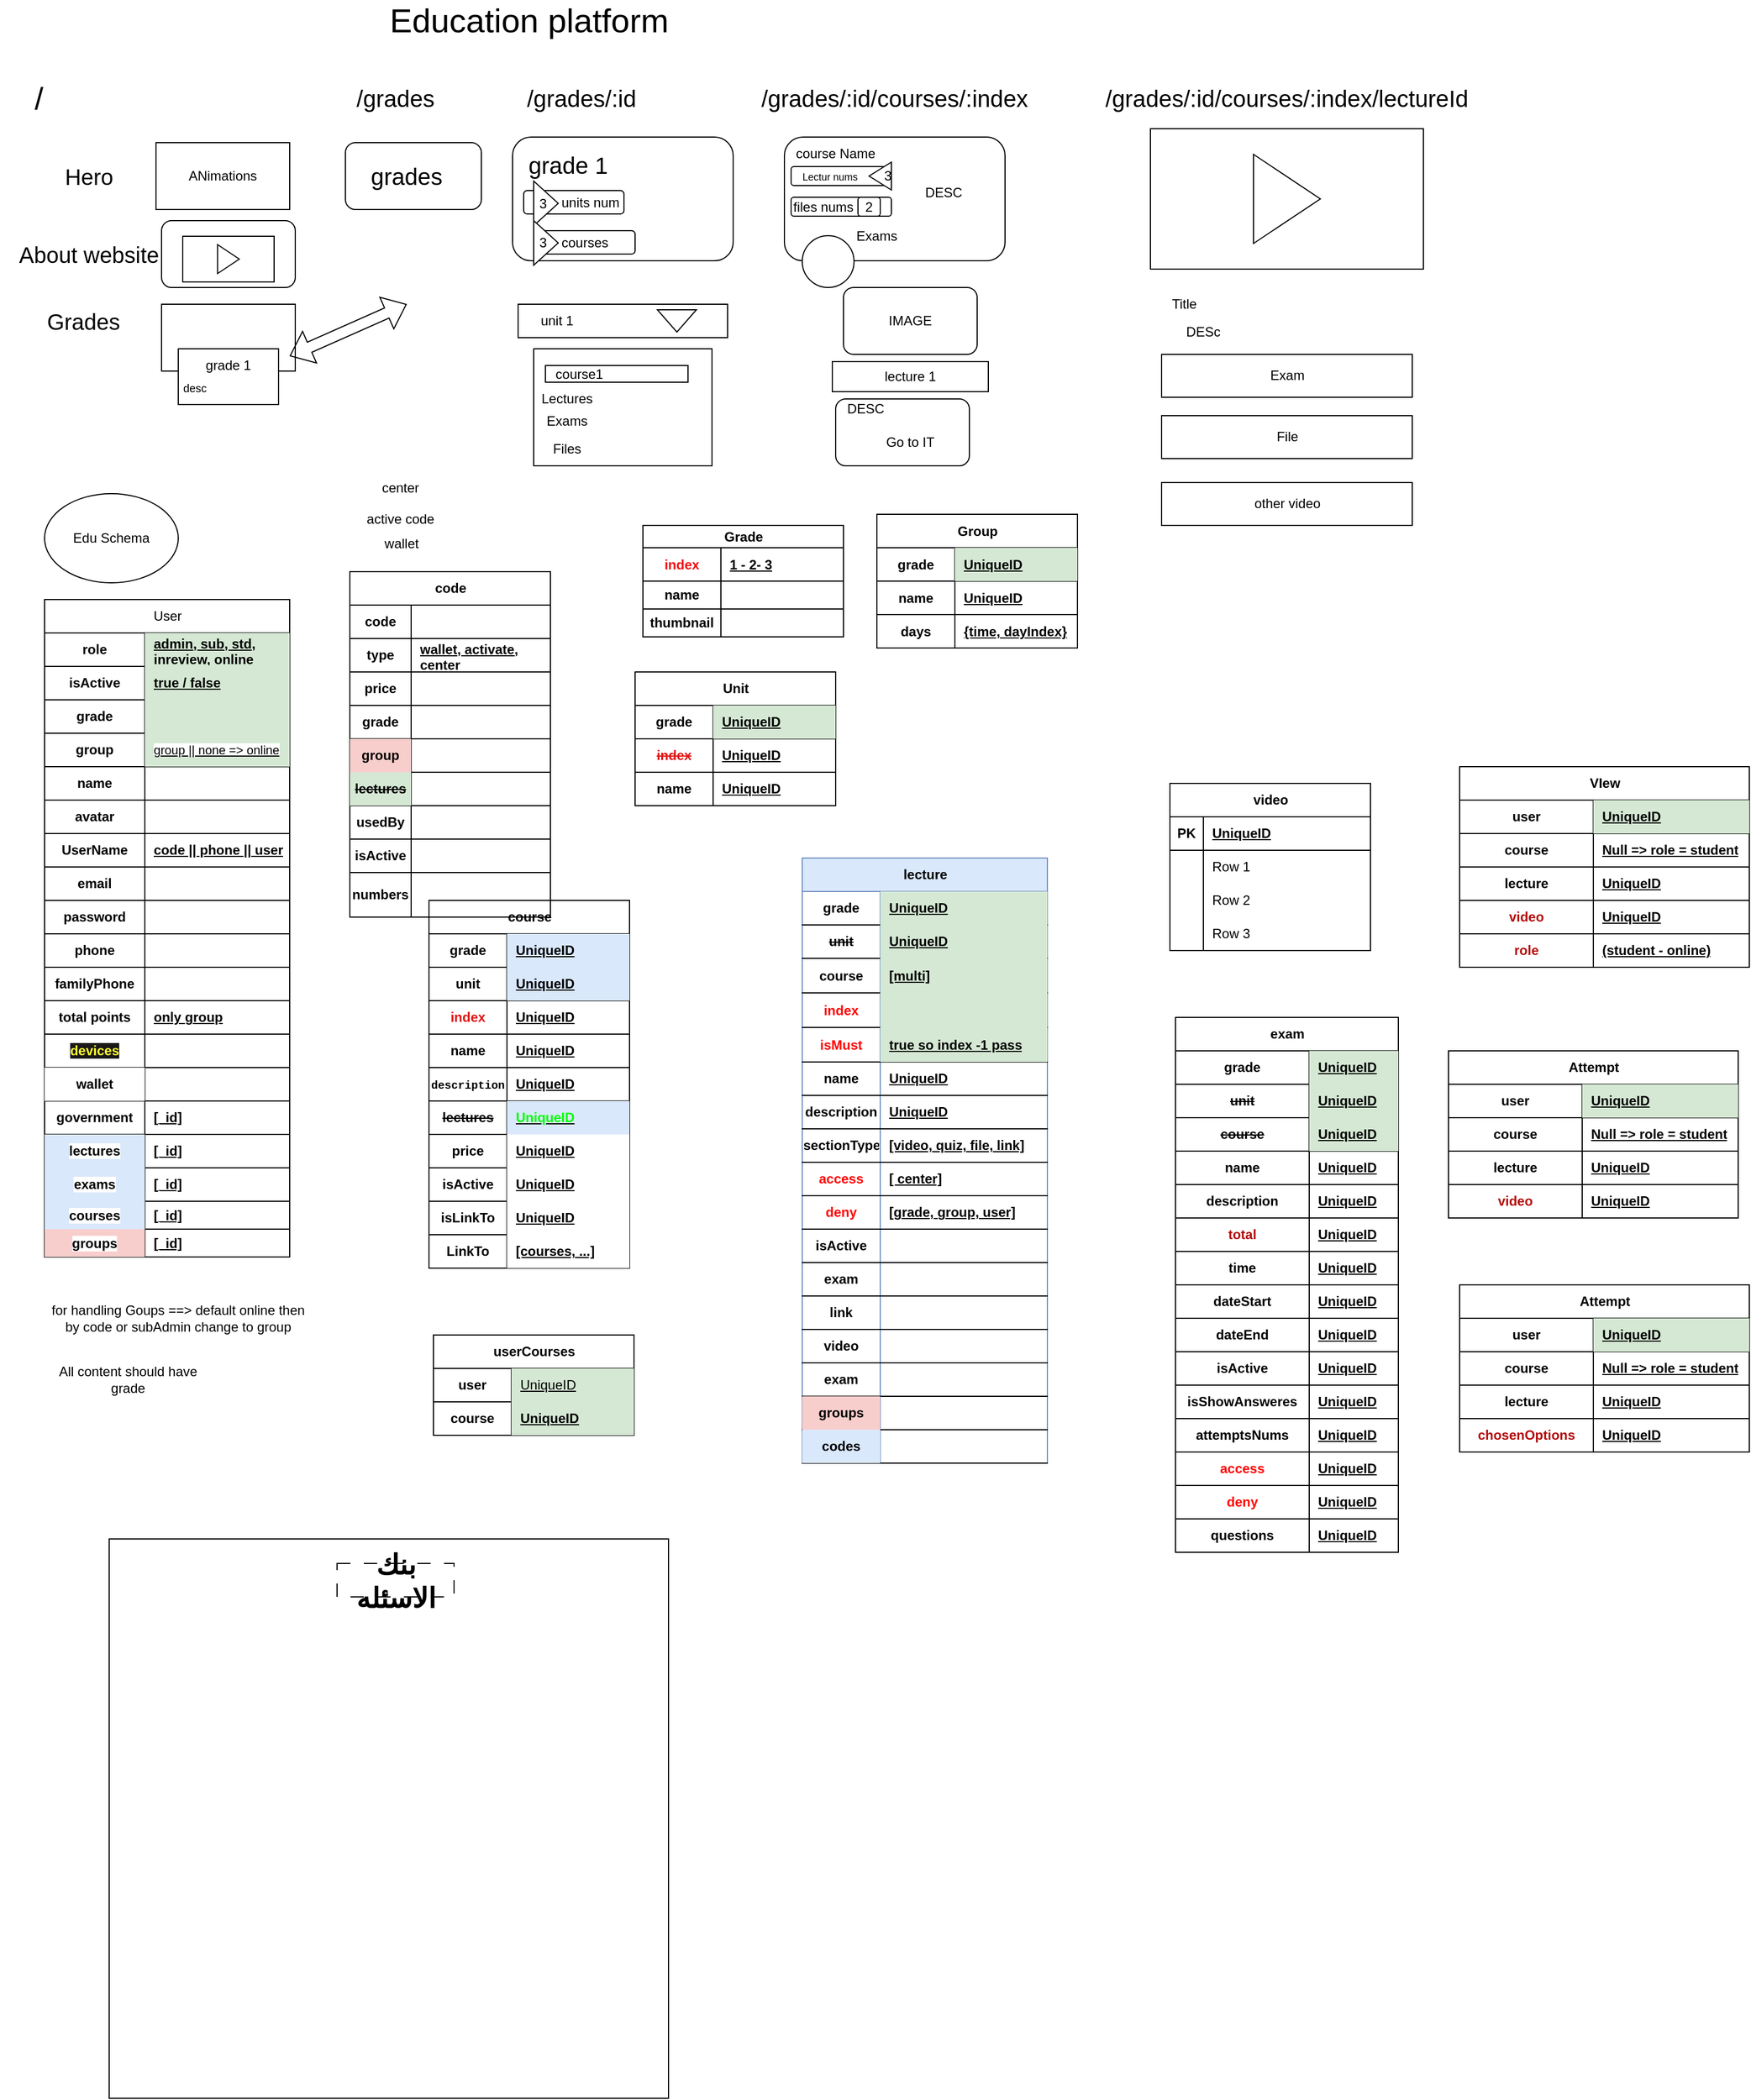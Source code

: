 <mxfile version="24.4.0" type="device">
  <diagram id="C5RBs43oDa-KdzZeNtuy" name="Page-1">
    <mxGraphModel dx="1016" dy="598" grid="1" gridSize="10" guides="1" tooltips="1" connect="1" arrows="1" fold="1" page="1" pageScale="1" pageWidth="827" pageHeight="1169" math="0" shadow="0">
      <root>
        <mxCell id="WIyWlLk6GJQsqaUBKTNV-0" />
        <mxCell id="WIyWlLk6GJQsqaUBKTNV-1" parent="WIyWlLk6GJQsqaUBKTNV-0" />
        <mxCell id="KT6_qG4LymKZg2mcq3P_-75" value="" style="rounded=1;whiteSpace=wrap;html=1;" parent="WIyWlLk6GJQsqaUBKTNV-1" vertex="1">
          <mxGeometry x="760" y="365" width="120" height="60" as="geometry" />
        </mxCell>
        <mxCell id="KT6_qG4LymKZg2mcq3P_-1" value="&lt;font style=&quot;font-size: 28px;&quot;&gt;/&lt;/font&gt;" style="text;html=1;align=center;verticalAlign=middle;whiteSpace=wrap;rounded=0;" parent="WIyWlLk6GJQsqaUBKTNV-1" vertex="1">
          <mxGeometry x="10" y="80" width="70" height="30" as="geometry" />
        </mxCell>
        <mxCell id="KT6_qG4LymKZg2mcq3P_-3" value="&lt;font style=&quot;font-size: 30px;&quot;&gt;Education platform&lt;/font&gt;" style="text;html=1;align=center;verticalAlign=middle;whiteSpace=wrap;rounded=0;" parent="WIyWlLk6GJQsqaUBKTNV-1" vertex="1">
          <mxGeometry x="340" y="10" width="290" height="30" as="geometry" />
        </mxCell>
        <mxCell id="KT6_qG4LymKZg2mcq3P_-4" value="&lt;font style=&quot;font-size: 20px;&quot;&gt;Hero&lt;/font&gt;" style="text;html=1;align=center;verticalAlign=middle;whiteSpace=wrap;rounded=0;" parent="WIyWlLk6GJQsqaUBKTNV-1" vertex="1">
          <mxGeometry x="60" y="150" width="60" height="30" as="geometry" />
        </mxCell>
        <mxCell id="KT6_qG4LymKZg2mcq3P_-5" value="" style="rounded=0;whiteSpace=wrap;html=1;" parent="WIyWlLk6GJQsqaUBKTNV-1" vertex="1">
          <mxGeometry x="150" y="135" width="120" height="60" as="geometry" />
        </mxCell>
        <mxCell id="KT6_qG4LymKZg2mcq3P_-6" value="ANimations" style="text;html=1;align=center;verticalAlign=middle;whiteSpace=wrap;rounded=0;" parent="WIyWlLk6GJQsqaUBKTNV-1" vertex="1">
          <mxGeometry x="170" y="150" width="80" height="30" as="geometry" />
        </mxCell>
        <mxCell id="KT6_qG4LymKZg2mcq3P_-8" value="&lt;font style=&quot;font-size: 20px;&quot;&gt;About website&lt;/font&gt;" style="text;html=1;align=center;verticalAlign=middle;whiteSpace=wrap;rounded=0;" parent="WIyWlLk6GJQsqaUBKTNV-1" vertex="1">
          <mxGeometry x="25" y="220" width="130" height="30" as="geometry" />
        </mxCell>
        <mxCell id="KT6_qG4LymKZg2mcq3P_-9" value="" style="rounded=1;whiteSpace=wrap;html=1;" parent="WIyWlLk6GJQsqaUBKTNV-1" vertex="1">
          <mxGeometry x="155" y="205" width="120" height="60" as="geometry" />
        </mxCell>
        <mxCell id="KT6_qG4LymKZg2mcq3P_-10" value="" style="rounded=0;whiteSpace=wrap;html=1;" parent="WIyWlLk6GJQsqaUBKTNV-1" vertex="1">
          <mxGeometry x="174" y="219" width="82" height="41" as="geometry" />
        </mxCell>
        <mxCell id="KT6_qG4LymKZg2mcq3P_-11" value="" style="triangle;whiteSpace=wrap;html=1;" parent="WIyWlLk6GJQsqaUBKTNV-1" vertex="1">
          <mxGeometry x="205.25" y="226.5" width="19.5" height="26" as="geometry" />
        </mxCell>
        <mxCell id="KT6_qG4LymKZg2mcq3P_-13" value="&lt;font style=&quot;font-size: 20px;&quot;&gt;Grades&lt;/font&gt;" style="text;html=1;align=center;verticalAlign=middle;whiteSpace=wrap;rounded=0;" parent="WIyWlLk6GJQsqaUBKTNV-1" vertex="1">
          <mxGeometry x="20" y="280" width="130" height="30" as="geometry" />
        </mxCell>
        <mxCell id="KT6_qG4LymKZg2mcq3P_-15" value="" style="rounded=0;whiteSpace=wrap;html=1;" parent="WIyWlLk6GJQsqaUBKTNV-1" vertex="1">
          <mxGeometry x="155" y="280" width="120" height="60" as="geometry" />
        </mxCell>
        <mxCell id="KT6_qG4LymKZg2mcq3P_-16" value="" style="rounded=0;whiteSpace=wrap;html=1;" parent="WIyWlLk6GJQsqaUBKTNV-1" vertex="1">
          <mxGeometry x="170" y="320" width="90" height="50" as="geometry" />
        </mxCell>
        <mxCell id="KT6_qG4LymKZg2mcq3P_-17" value="grade 1" style="text;html=1;align=center;verticalAlign=middle;whiteSpace=wrap;rounded=0;" parent="WIyWlLk6GJQsqaUBKTNV-1" vertex="1">
          <mxGeometry x="185" y="320" width="60" height="30" as="geometry" />
        </mxCell>
        <mxCell id="KT6_qG4LymKZg2mcq3P_-18" value="&lt;font style=&quot;font-size: 10px;&quot;&gt;desc&lt;/font&gt;" style="text;html=1;align=center;verticalAlign=middle;whiteSpace=wrap;rounded=0;" parent="WIyWlLk6GJQsqaUBKTNV-1" vertex="1">
          <mxGeometry x="155" y="340" width="60" height="30" as="geometry" />
        </mxCell>
        <mxCell id="KT6_qG4LymKZg2mcq3P_-19" value="&lt;font style=&quot;font-size: 21px;&quot;&gt;/g&lt;/font&gt;&lt;font style=&quot;font-size: 21px;&quot;&gt;rades&lt;/font&gt;" style="text;html=1;align=center;verticalAlign=middle;whiteSpace=wrap;rounded=0;" parent="WIyWlLk6GJQsqaUBKTNV-1" vertex="1">
          <mxGeometry x="330" y="80" width="70" height="30" as="geometry" />
        </mxCell>
        <mxCell id="KT6_qG4LymKZg2mcq3P_-20" value="" style="shape=flexArrow;endArrow=classic;startArrow=classic;html=1;rounded=0;" parent="WIyWlLk6GJQsqaUBKTNV-1" edge="1">
          <mxGeometry width="100" height="100" relative="1" as="geometry">
            <mxPoint x="270" y="326.5" as="sourcePoint" />
            <mxPoint x="375" y="280" as="targetPoint" />
          </mxGeometry>
        </mxCell>
        <mxCell id="KT6_qG4LymKZg2mcq3P_-21" value="" style="rounded=1;whiteSpace=wrap;html=1;" parent="WIyWlLk6GJQsqaUBKTNV-1" vertex="1">
          <mxGeometry x="320" y="135" width="122" height="60" as="geometry" />
        </mxCell>
        <mxCell id="KT6_qG4LymKZg2mcq3P_-22" value="&lt;font style=&quot;font-size: 21px;&quot;&gt;g&lt;/font&gt;&lt;font style=&quot;font-size: 21px;&quot;&gt;rades&lt;/font&gt;" style="text;html=1;align=center;verticalAlign=middle;whiteSpace=wrap;rounded=0;" parent="WIyWlLk6GJQsqaUBKTNV-1" vertex="1">
          <mxGeometry x="340" y="150" width="70" height="30" as="geometry" />
        </mxCell>
        <mxCell id="KT6_qG4LymKZg2mcq3P_-23" value="&lt;font style=&quot;font-size: 21px;&quot;&gt;/g&lt;/font&gt;&lt;font style=&quot;font-size: 21px;&quot;&gt;rades/:id&lt;/font&gt;" style="text;html=1;align=center;verticalAlign=middle;whiteSpace=wrap;rounded=0;" parent="WIyWlLk6GJQsqaUBKTNV-1" vertex="1">
          <mxGeometry x="442" y="80" width="180" height="30" as="geometry" />
        </mxCell>
        <mxCell id="KT6_qG4LymKZg2mcq3P_-24" value="" style="rounded=1;whiteSpace=wrap;html=1;movable=0;resizable=0;rotatable=0;deletable=0;editable=0;locked=1;connectable=0;" parent="WIyWlLk6GJQsqaUBKTNV-1" vertex="1">
          <mxGeometry x="470" y="130" width="198" height="111" as="geometry" />
        </mxCell>
        <mxCell id="KT6_qG4LymKZg2mcq3P_-25" value="&lt;span style=&quot;font-size: 21px;&quot;&gt;grade 1&lt;/span&gt;" style="text;html=1;align=center;verticalAlign=middle;whiteSpace=wrap;rounded=0;" parent="WIyWlLk6GJQsqaUBKTNV-1" vertex="1">
          <mxGeometry x="480" y="140" width="80" height="30" as="geometry" />
        </mxCell>
        <mxCell id="KT6_qG4LymKZg2mcq3P_-26" value="" style="rounded=1;whiteSpace=wrap;html=1;" parent="WIyWlLk6GJQsqaUBKTNV-1" vertex="1">
          <mxGeometry x="480" y="178" width="90" height="21" as="geometry" />
        </mxCell>
        <mxCell id="KT6_qG4LymKZg2mcq3P_-27" value="" style="triangle;whiteSpace=wrap;html=1;" parent="WIyWlLk6GJQsqaUBKTNV-1" vertex="1">
          <mxGeometry x="489" y="169.5" width="22" height="40" as="geometry" />
        </mxCell>
        <mxCell id="KT6_qG4LymKZg2mcq3P_-28" value="units num" style="text;html=1;align=center;verticalAlign=middle;whiteSpace=wrap;rounded=0;" parent="WIyWlLk6GJQsqaUBKTNV-1" vertex="1">
          <mxGeometry x="490" y="173.5" width="100" height="30" as="geometry" />
        </mxCell>
        <mxCell id="KT6_qG4LymKZg2mcq3P_-29" value="3" style="text;html=1;align=center;verticalAlign=middle;whiteSpace=wrap;rounded=0;" parent="WIyWlLk6GJQsqaUBKTNV-1" vertex="1">
          <mxGeometry x="480" y="179.5" width="35" height="20" as="geometry" />
        </mxCell>
        <mxCell id="KT6_qG4LymKZg2mcq3P_-31" value="" style="rounded=0;whiteSpace=wrap;html=1;" parent="WIyWlLk6GJQsqaUBKTNV-1" vertex="1">
          <mxGeometry x="475" y="280" width="188" height="30" as="geometry" />
        </mxCell>
        <mxCell id="KT6_qG4LymKZg2mcq3P_-32" value="unit 1" style="text;html=1;align=center;verticalAlign=middle;whiteSpace=wrap;rounded=0;" parent="WIyWlLk6GJQsqaUBKTNV-1" vertex="1">
          <mxGeometry x="480" y="280" width="60" height="30" as="geometry" />
        </mxCell>
        <mxCell id="KT6_qG4LymKZg2mcq3P_-33" value="" style="triangle;whiteSpace=wrap;html=1;rotation=90;" parent="WIyWlLk6GJQsqaUBKTNV-1" vertex="1">
          <mxGeometry x="607.5" y="277.5" width="20" height="35" as="geometry" />
        </mxCell>
        <mxCell id="KT6_qG4LymKZg2mcq3P_-34" value="" style="rounded=0;whiteSpace=wrap;html=1;" parent="WIyWlLk6GJQsqaUBKTNV-1" vertex="1">
          <mxGeometry x="489" y="320" width="160" height="105" as="geometry" />
        </mxCell>
        <mxCell id="KT6_qG4LymKZg2mcq3P_-35" value="" style="rounded=0;whiteSpace=wrap;html=1;" parent="WIyWlLk6GJQsqaUBKTNV-1" vertex="1">
          <mxGeometry x="499.5" y="335" width="128" height="15" as="geometry" />
        </mxCell>
        <mxCell id="KT6_qG4LymKZg2mcq3P_-36" value="course1" style="text;html=1;align=center;verticalAlign=middle;whiteSpace=wrap;rounded=0;" parent="WIyWlLk6GJQsqaUBKTNV-1" vertex="1">
          <mxGeometry x="490" y="327.5" width="80" height="30" as="geometry" />
        </mxCell>
        <mxCell id="KT6_qG4LymKZg2mcq3P_-38" value="Lectures" style="text;html=1;align=center;verticalAlign=middle;whiteSpace=wrap;rounded=0;" parent="WIyWlLk6GJQsqaUBKTNV-1" vertex="1">
          <mxGeometry x="489" y="350" width="60" height="30" as="geometry" />
        </mxCell>
        <mxCell id="KT6_qG4LymKZg2mcq3P_-39" value="Exams" style="text;html=1;align=center;verticalAlign=middle;whiteSpace=wrap;rounded=0;" parent="WIyWlLk6GJQsqaUBKTNV-1" vertex="1">
          <mxGeometry x="489" y="370" width="60" height="30" as="geometry" />
        </mxCell>
        <mxCell id="KT6_qG4LymKZg2mcq3P_-40" value="Files" style="text;html=1;align=center;verticalAlign=middle;whiteSpace=wrap;rounded=0;" parent="WIyWlLk6GJQsqaUBKTNV-1" vertex="1">
          <mxGeometry x="489" y="395" width="60" height="30" as="geometry" />
        </mxCell>
        <mxCell id="KT6_qG4LymKZg2mcq3P_-41" value="&lt;font style=&quot;font-size: 21px;&quot;&gt;/g&lt;/font&gt;&lt;font style=&quot;font-size: 21px;&quot;&gt;rades/:id/courses/:index&lt;/font&gt;" style="text;html=1;align=center;verticalAlign=middle;whiteSpace=wrap;rounded=0;" parent="WIyWlLk6GJQsqaUBKTNV-1" vertex="1">
          <mxGeometry x="688" y="80" width="250" height="30" as="geometry" />
        </mxCell>
        <mxCell id="KT6_qG4LymKZg2mcq3P_-48" value="" style="rounded=1;whiteSpace=wrap;html=1;" parent="WIyWlLk6GJQsqaUBKTNV-1" vertex="1">
          <mxGeometry x="714" y="130" width="198" height="111" as="geometry" />
        </mxCell>
        <mxCell id="KT6_qG4LymKZg2mcq3P_-49" value="" style="ellipse;whiteSpace=wrap;html=1;aspect=fixed;" parent="WIyWlLk6GJQsqaUBKTNV-1" vertex="1">
          <mxGeometry x="730" y="218.5" width="46.5" height="46.5" as="geometry" />
        </mxCell>
        <mxCell id="KT6_qG4LymKZg2mcq3P_-51" value="course Name" style="text;html=1;align=center;verticalAlign=middle;whiteSpace=wrap;rounded=0;" parent="WIyWlLk6GJQsqaUBKTNV-1" vertex="1">
          <mxGeometry x="720" y="130" width="80" height="30" as="geometry" />
        </mxCell>
        <mxCell id="KT6_qG4LymKZg2mcq3P_-52" value="" style="rounded=1;whiteSpace=wrap;html=1;" parent="WIyWlLk6GJQsqaUBKTNV-1" vertex="1">
          <mxGeometry x="720" y="156.5" width="90" height="17" as="geometry" />
        </mxCell>
        <mxCell id="KT6_qG4LymKZg2mcq3P_-53" value="" style="triangle;whiteSpace=wrap;html=1;rotation=-180;" parent="WIyWlLk6GJQsqaUBKTNV-1" vertex="1">
          <mxGeometry x="790" y="152.5" width="20" height="25" as="geometry" />
        </mxCell>
        <mxCell id="KT6_qG4LymKZg2mcq3P_-54" value="" style="rounded=1;whiteSpace=wrap;html=1;" parent="WIyWlLk6GJQsqaUBKTNV-1" vertex="1">
          <mxGeometry x="720" y="184" width="90" height="17" as="geometry" />
        </mxCell>
        <mxCell id="KT6_qG4LymKZg2mcq3P_-56" value="&lt;font style=&quot;font-size: 9px;&quot;&gt;Lectur nums&lt;/font&gt;" style="text;html=1;align=center;verticalAlign=middle;whiteSpace=wrap;rounded=0;" parent="WIyWlLk6GJQsqaUBKTNV-1" vertex="1">
          <mxGeometry x="720" y="150" width="70" height="30" as="geometry" />
        </mxCell>
        <mxCell id="KT6_qG4LymKZg2mcq3P_-57" value="3" style="text;html=1;align=center;verticalAlign=middle;whiteSpace=wrap;rounded=0;" parent="WIyWlLk6GJQsqaUBKTNV-1" vertex="1">
          <mxGeometry x="776.5" y="150" width="60" height="30" as="geometry" />
        </mxCell>
        <mxCell id="KT6_qG4LymKZg2mcq3P_-58" value="files nums" style="text;html=1;align=center;verticalAlign=middle;whiteSpace=wrap;rounded=0;" parent="WIyWlLk6GJQsqaUBKTNV-1" vertex="1">
          <mxGeometry x="714" y="177.5" width="70" height="30" as="geometry" />
        </mxCell>
        <mxCell id="KT6_qG4LymKZg2mcq3P_-61" value="" style="rounded=1;whiteSpace=wrap;html=1;" parent="WIyWlLk6GJQsqaUBKTNV-1" vertex="1">
          <mxGeometry x="780" y="184" width="20" height="17" as="geometry" />
        </mxCell>
        <mxCell id="KT6_qG4LymKZg2mcq3P_-62" value="2" style="text;html=1;align=center;verticalAlign=middle;whiteSpace=wrap;rounded=0;" parent="WIyWlLk6GJQsqaUBKTNV-1" vertex="1">
          <mxGeometry x="760" y="177.5" width="60" height="30" as="geometry" />
        </mxCell>
        <mxCell id="KT6_qG4LymKZg2mcq3P_-66" value="courses" style="rounded=1;whiteSpace=wrap;html=1;" parent="WIyWlLk6GJQsqaUBKTNV-1" vertex="1">
          <mxGeometry x="490" y="214" width="90" height="21" as="geometry" />
        </mxCell>
        <mxCell id="KT6_qG4LymKZg2mcq3P_-67" value="" style="triangle;whiteSpace=wrap;html=1;" parent="WIyWlLk6GJQsqaUBKTNV-1" vertex="1">
          <mxGeometry x="489" y="205" width="22" height="40" as="geometry" />
        </mxCell>
        <mxCell id="KT6_qG4LymKZg2mcq3P_-68" value="3" style="text;html=1;align=center;verticalAlign=middle;whiteSpace=wrap;rounded=0;" parent="WIyWlLk6GJQsqaUBKTNV-1" vertex="1">
          <mxGeometry x="480" y="215" width="35" height="20" as="geometry" />
        </mxCell>
        <mxCell id="KT6_qG4LymKZg2mcq3P_-69" value="DESC" style="text;html=1;align=center;verticalAlign=middle;whiteSpace=wrap;rounded=0;" parent="WIyWlLk6GJQsqaUBKTNV-1" vertex="1">
          <mxGeometry x="827" y="165" width="60" height="30" as="geometry" />
        </mxCell>
        <mxCell id="KT6_qG4LymKZg2mcq3P_-70" value="Exams" style="text;html=1;align=center;verticalAlign=middle;whiteSpace=wrap;rounded=0;" parent="WIyWlLk6GJQsqaUBKTNV-1" vertex="1">
          <mxGeometry x="767" y="203.5" width="60" height="30" as="geometry" />
        </mxCell>
        <mxCell id="KT6_qG4LymKZg2mcq3P_-71" value="IMAGE" style="rounded=1;whiteSpace=wrap;html=1;" parent="WIyWlLk6GJQsqaUBKTNV-1" vertex="1">
          <mxGeometry x="767" y="265" width="120" height="60" as="geometry" />
        </mxCell>
        <mxCell id="KT6_qG4LymKZg2mcq3P_-72" value="lecture 1" style="rounded=0;whiteSpace=wrap;html=1;" parent="WIyWlLk6GJQsqaUBKTNV-1" vertex="1">
          <mxGeometry x="757" y="331.5" width="140" height="27" as="geometry" />
        </mxCell>
        <mxCell id="KT6_qG4LymKZg2mcq3P_-73" value="DESC" style="text;html=1;align=center;verticalAlign=middle;whiteSpace=wrap;rounded=0;" parent="WIyWlLk6GJQsqaUBKTNV-1" vertex="1">
          <mxGeometry x="757" y="358.5" width="60" height="30" as="geometry" />
        </mxCell>
        <mxCell id="KT6_qG4LymKZg2mcq3P_-74" value="Go to IT" style="text;html=1;align=center;verticalAlign=middle;whiteSpace=wrap;rounded=0;" parent="WIyWlLk6GJQsqaUBKTNV-1" vertex="1">
          <mxGeometry x="797" y="388.5" width="60" height="30" as="geometry" />
        </mxCell>
        <mxCell id="KT6_qG4LymKZg2mcq3P_-80" value="&lt;font style=&quot;font-size: 21px;&quot;&gt;/g&lt;/font&gt;&lt;font style=&quot;font-size: 21px;&quot;&gt;rades/:id/courses/:index/lectureId&lt;/font&gt;" style="text;html=1;align=center;verticalAlign=middle;whiteSpace=wrap;rounded=0;" parent="WIyWlLk6GJQsqaUBKTNV-1" vertex="1">
          <mxGeometry x="970" y="80" width="390" height="30" as="geometry" />
        </mxCell>
        <mxCell id="KT6_qG4LymKZg2mcq3P_-81" value="" style="rounded=0;whiteSpace=wrap;html=1;" parent="WIyWlLk6GJQsqaUBKTNV-1" vertex="1">
          <mxGeometry x="1042.5" y="122.5" width="245" height="126" as="geometry" />
        </mxCell>
        <mxCell id="KT6_qG4LymKZg2mcq3P_-82" value="" style="triangle;whiteSpace=wrap;html=1;" parent="WIyWlLk6GJQsqaUBKTNV-1" vertex="1">
          <mxGeometry x="1135" y="145.5" width="60" height="80" as="geometry" />
        </mxCell>
        <mxCell id="KT6_qG4LymKZg2mcq3P_-83" value="Title" style="text;html=1;align=center;verticalAlign=middle;whiteSpace=wrap;rounded=0;" parent="WIyWlLk6GJQsqaUBKTNV-1" vertex="1">
          <mxGeometry x="1042.5" y="265" width="60" height="30" as="geometry" />
        </mxCell>
        <mxCell id="KT6_qG4LymKZg2mcq3P_-84" value="DESc" style="text;html=1;align=center;verticalAlign=middle;whiteSpace=wrap;rounded=0;" parent="WIyWlLk6GJQsqaUBKTNV-1" vertex="1">
          <mxGeometry x="1060" y="290" width="60" height="30" as="geometry" />
        </mxCell>
        <mxCell id="KT6_qG4LymKZg2mcq3P_-85" value="Exam" style="rounded=0;whiteSpace=wrap;html=1;" parent="WIyWlLk6GJQsqaUBKTNV-1" vertex="1">
          <mxGeometry x="1052.5" y="325" width="225" height="38.5" as="geometry" />
        </mxCell>
        <mxCell id="KT6_qG4LymKZg2mcq3P_-86" value="File" style="rounded=0;whiteSpace=wrap;html=1;" parent="WIyWlLk6GJQsqaUBKTNV-1" vertex="1">
          <mxGeometry x="1052.5" y="380" width="225" height="38.5" as="geometry" />
        </mxCell>
        <mxCell id="KT6_qG4LymKZg2mcq3P_-87" value="other video" style="rounded=0;whiteSpace=wrap;html=1;" parent="WIyWlLk6GJQsqaUBKTNV-1" vertex="1">
          <mxGeometry x="1052.5" y="440" width="225" height="38.5" as="geometry" />
        </mxCell>
        <mxCell id="KT6_qG4LymKZg2mcq3P_-88" value="Edu Schema" style="ellipse;whiteSpace=wrap;html=1;" parent="WIyWlLk6GJQsqaUBKTNV-1" vertex="1">
          <mxGeometry x="50" y="450" width="120" height="80" as="geometry" />
        </mxCell>
        <mxCell id="HGcCWbP9U_-O8Yd1rL9J-86" value="Grade" style="shape=table;startSize=20;container=1;collapsible=1;childLayout=tableLayout;fixedRows=1;rowLines=0;fontStyle=1;align=center;resizeLast=1;html=1;" parent="WIyWlLk6GJQsqaUBKTNV-1" vertex="1">
          <mxGeometry x="587" y="478.5" width="180" height="100" as="geometry" />
        </mxCell>
        <mxCell id="HGcCWbP9U_-O8Yd1rL9J-87" value="" style="shape=tableRow;horizontal=0;startSize=0;swimlaneHead=0;swimlaneBody=0;fillColor=none;collapsible=0;dropTarget=0;points=[[0,0.5],[1,0.5]];portConstraint=eastwest;top=0;left=0;right=0;bottom=1;" parent="HGcCWbP9U_-O8Yd1rL9J-86" vertex="1">
          <mxGeometry y="20" width="180" height="30" as="geometry" />
        </mxCell>
        <mxCell id="HGcCWbP9U_-O8Yd1rL9J-88" value="&lt;font color=&quot;#f20d0d&quot;&gt;index&lt;/font&gt;" style="shape=partialRectangle;connectable=0;fillColor=none;top=0;left=0;bottom=0;right=0;fontStyle=1;overflow=hidden;whiteSpace=wrap;html=1;" parent="HGcCWbP9U_-O8Yd1rL9J-87" vertex="1">
          <mxGeometry width="70" height="30" as="geometry">
            <mxRectangle width="70" height="30" as="alternateBounds" />
          </mxGeometry>
        </mxCell>
        <mxCell id="HGcCWbP9U_-O8Yd1rL9J-89" value="1 - 2- 3" style="shape=partialRectangle;connectable=0;fillColor=none;top=0;left=0;bottom=0;right=0;align=left;spacingLeft=6;fontStyle=5;overflow=hidden;whiteSpace=wrap;html=1;" parent="HGcCWbP9U_-O8Yd1rL9J-87" vertex="1">
          <mxGeometry x="70" width="110" height="30" as="geometry">
            <mxRectangle width="110" height="30" as="alternateBounds" />
          </mxGeometry>
        </mxCell>
        <mxCell id="HGcCWbP9U_-O8Yd1rL9J-90" value="" style="shape=tableRow;horizontal=0;startSize=0;swimlaneHead=0;swimlaneBody=0;fillColor=none;collapsible=0;dropTarget=0;points=[[0,0.5],[1,0.5]];portConstraint=eastwest;top=0;left=0;right=0;bottom=1;" parent="HGcCWbP9U_-O8Yd1rL9J-86" vertex="1">
          <mxGeometry y="50" width="180" height="25" as="geometry" />
        </mxCell>
        <mxCell id="HGcCWbP9U_-O8Yd1rL9J-91" value="name" style="shape=partialRectangle;connectable=0;fillColor=none;top=0;left=0;bottom=0;right=0;fontStyle=1;overflow=hidden;whiteSpace=wrap;html=1;" parent="HGcCWbP9U_-O8Yd1rL9J-90" vertex="1">
          <mxGeometry width="70" height="25" as="geometry">
            <mxRectangle width="70" height="25" as="alternateBounds" />
          </mxGeometry>
        </mxCell>
        <mxCell id="HGcCWbP9U_-O8Yd1rL9J-92" value="" style="shape=partialRectangle;connectable=0;fillColor=none;top=0;left=0;bottom=0;right=0;align=left;spacingLeft=6;fontStyle=5;overflow=hidden;whiteSpace=wrap;html=1;" parent="HGcCWbP9U_-O8Yd1rL9J-90" vertex="1">
          <mxGeometry x="70" width="110" height="25" as="geometry">
            <mxRectangle width="110" height="25" as="alternateBounds" />
          </mxGeometry>
        </mxCell>
        <mxCell id="mvwivm7PV4ocDS5Gh0KX-9" value="" style="shape=tableRow;horizontal=0;startSize=0;swimlaneHead=0;swimlaneBody=0;fillColor=none;collapsible=0;dropTarget=0;points=[[0,0.5],[1,0.5]];portConstraint=eastwest;top=0;left=0;right=0;bottom=1;" parent="HGcCWbP9U_-O8Yd1rL9J-86" vertex="1">
          <mxGeometry y="75" width="180" height="25" as="geometry" />
        </mxCell>
        <mxCell id="mvwivm7PV4ocDS5Gh0KX-10" value="thumbnail" style="shape=partialRectangle;connectable=0;fillColor=none;top=0;left=0;bottom=0;right=0;fontStyle=1;overflow=hidden;whiteSpace=wrap;html=1;" parent="mvwivm7PV4ocDS5Gh0KX-9" vertex="1">
          <mxGeometry width="70" height="25" as="geometry">
            <mxRectangle width="70" height="25" as="alternateBounds" />
          </mxGeometry>
        </mxCell>
        <mxCell id="mvwivm7PV4ocDS5Gh0KX-11" value="" style="shape=partialRectangle;connectable=0;fillColor=none;top=0;left=0;bottom=0;right=0;align=left;spacingLeft=6;fontStyle=5;overflow=hidden;whiteSpace=wrap;html=1;" parent="mvwivm7PV4ocDS5Gh0KX-9" vertex="1">
          <mxGeometry x="70" width="110" height="25" as="geometry">
            <mxRectangle width="110" height="25" as="alternateBounds" />
          </mxGeometry>
        </mxCell>
        <mxCell id="HGcCWbP9U_-O8Yd1rL9J-93" value="course" style="shape=table;startSize=30;container=1;collapsible=1;childLayout=tableLayout;fixedRows=1;rowLines=0;fontStyle=1;align=center;resizeLast=1;html=1;" parent="WIyWlLk6GJQsqaUBKTNV-1" vertex="1">
          <mxGeometry x="395" y="815" width="180" height="330" as="geometry" />
        </mxCell>
        <mxCell id="HGcCWbP9U_-O8Yd1rL9J-94" value="" style="shape=tableRow;horizontal=0;startSize=0;swimlaneHead=0;swimlaneBody=0;fillColor=none;collapsible=0;dropTarget=0;points=[[0,0.5],[1,0.5]];portConstraint=eastwest;top=0;left=0;right=0;bottom=1;" parent="HGcCWbP9U_-O8Yd1rL9J-93" vertex="1">
          <mxGeometry y="30" width="180" height="30" as="geometry" />
        </mxCell>
        <mxCell id="HGcCWbP9U_-O8Yd1rL9J-95" value="grade" style="shape=partialRectangle;connectable=0;fillColor=none;top=0;left=0;bottom=0;right=0;fontStyle=1;overflow=hidden;whiteSpace=wrap;html=1;" parent="HGcCWbP9U_-O8Yd1rL9J-94" vertex="1">
          <mxGeometry width="70" height="30" as="geometry">
            <mxRectangle width="70" height="30" as="alternateBounds" />
          </mxGeometry>
        </mxCell>
        <mxCell id="HGcCWbP9U_-O8Yd1rL9J-96" value="UniqueID" style="shape=partialRectangle;connectable=0;fillColor=#dae8fc;top=0;left=0;bottom=0;right=0;align=left;spacingLeft=6;fontStyle=5;overflow=hidden;whiteSpace=wrap;html=1;strokeColor=#6c8ebf;" parent="HGcCWbP9U_-O8Yd1rL9J-94" vertex="1">
          <mxGeometry x="70" width="110" height="30" as="geometry">
            <mxRectangle width="110" height="30" as="alternateBounds" />
          </mxGeometry>
        </mxCell>
        <mxCell id="HGcCWbP9U_-O8Yd1rL9J-97" value="" style="shape=tableRow;horizontal=0;startSize=0;swimlaneHead=0;swimlaneBody=0;fillColor=none;collapsible=0;dropTarget=0;points=[[0,0.5],[1,0.5]];portConstraint=eastwest;top=0;left=0;right=0;bottom=1;" parent="HGcCWbP9U_-O8Yd1rL9J-93" vertex="1">
          <mxGeometry y="60" width="180" height="30" as="geometry" />
        </mxCell>
        <mxCell id="HGcCWbP9U_-O8Yd1rL9J-98" value="unit" style="shape=partialRectangle;connectable=0;fillColor=none;top=0;left=0;bottom=0;right=0;fontStyle=1;overflow=hidden;whiteSpace=wrap;html=1;" parent="HGcCWbP9U_-O8Yd1rL9J-97" vertex="1">
          <mxGeometry width="70" height="30" as="geometry">
            <mxRectangle width="70" height="30" as="alternateBounds" />
          </mxGeometry>
        </mxCell>
        <mxCell id="HGcCWbP9U_-O8Yd1rL9J-99" value="UniqueID" style="shape=partialRectangle;connectable=0;fillColor=#dae8fc;top=0;left=0;bottom=0;right=0;align=left;spacingLeft=6;fontStyle=5;overflow=hidden;whiteSpace=wrap;html=1;strokeColor=#6c8ebf;" parent="HGcCWbP9U_-O8Yd1rL9J-97" vertex="1">
          <mxGeometry x="70" width="110" height="30" as="geometry">
            <mxRectangle width="110" height="30" as="alternateBounds" />
          </mxGeometry>
        </mxCell>
        <mxCell id="HGcCWbP9U_-O8Yd1rL9J-100" value="" style="shape=tableRow;horizontal=0;startSize=0;swimlaneHead=0;swimlaneBody=0;fillColor=none;collapsible=0;dropTarget=0;points=[[0,0.5],[1,0.5]];portConstraint=eastwest;top=0;left=0;right=0;bottom=1;" parent="HGcCWbP9U_-O8Yd1rL9J-93" vertex="1">
          <mxGeometry y="90" width="180" height="30" as="geometry" />
        </mxCell>
        <mxCell id="HGcCWbP9U_-O8Yd1rL9J-101" value="&lt;font color=&quot;#e11414&quot;&gt;index&lt;/font&gt;" style="shape=partialRectangle;connectable=0;fillColor=none;top=0;left=0;bottom=0;right=0;fontStyle=1;overflow=hidden;whiteSpace=wrap;html=1;" parent="HGcCWbP9U_-O8Yd1rL9J-100" vertex="1">
          <mxGeometry width="70" height="30" as="geometry">
            <mxRectangle width="70" height="30" as="alternateBounds" />
          </mxGeometry>
        </mxCell>
        <mxCell id="HGcCWbP9U_-O8Yd1rL9J-102" value="UniqueID" style="shape=partialRectangle;connectable=0;fillColor=none;top=0;left=0;bottom=0;right=0;align=left;spacingLeft=6;fontStyle=5;overflow=hidden;whiteSpace=wrap;html=1;" parent="HGcCWbP9U_-O8Yd1rL9J-100" vertex="1">
          <mxGeometry x="70" width="110" height="30" as="geometry">
            <mxRectangle width="110" height="30" as="alternateBounds" />
          </mxGeometry>
        </mxCell>
        <mxCell id="IKqKTvmNY3ourXeavK4t-40" value="" style="shape=tableRow;horizontal=0;startSize=0;swimlaneHead=0;swimlaneBody=0;fillColor=none;collapsible=0;dropTarget=0;points=[[0,0.5],[1,0.5]];portConstraint=eastwest;top=0;left=0;right=0;bottom=1;" parent="HGcCWbP9U_-O8Yd1rL9J-93" vertex="1">
          <mxGeometry y="120" width="180" height="30" as="geometry" />
        </mxCell>
        <mxCell id="IKqKTvmNY3ourXeavK4t-41" value="name" style="shape=partialRectangle;connectable=0;fillColor=none;top=0;left=0;bottom=0;right=0;fontStyle=1;overflow=hidden;whiteSpace=wrap;html=1;" parent="IKqKTvmNY3ourXeavK4t-40" vertex="1">
          <mxGeometry width="70" height="30" as="geometry">
            <mxRectangle width="70" height="30" as="alternateBounds" />
          </mxGeometry>
        </mxCell>
        <mxCell id="IKqKTvmNY3ourXeavK4t-42" value="UniqueID" style="shape=partialRectangle;connectable=0;fillColor=none;top=0;left=0;bottom=0;right=0;align=left;spacingLeft=6;fontStyle=5;overflow=hidden;whiteSpace=wrap;html=1;" parent="IKqKTvmNY3ourXeavK4t-40" vertex="1">
          <mxGeometry x="70" width="110" height="30" as="geometry">
            <mxRectangle width="110" height="30" as="alternateBounds" />
          </mxGeometry>
        </mxCell>
        <mxCell id="HGcCWbP9U_-O8Yd1rL9J-103" value="" style="shape=tableRow;horizontal=0;startSize=0;swimlaneHead=0;swimlaneBody=0;fillColor=none;collapsible=0;dropTarget=0;points=[[0,0.5],[1,0.5]];portConstraint=eastwest;top=0;left=0;right=0;bottom=1;" parent="HGcCWbP9U_-O8Yd1rL9J-93" vertex="1">
          <mxGeometry y="150" width="180" height="30" as="geometry" />
        </mxCell>
        <mxCell id="HGcCWbP9U_-O8Yd1rL9J-104" value="&lt;div style=&quot;font-family: Consolas, &amp;quot;Courier New&amp;quot;, monospace; font-size: 14px; line-height: 19px; white-space: pre;&quot;&gt;&lt;span style=&quot;font-size: 10px; background-color: rgb(255, 255, 255);&quot;&gt;description&lt;/span&gt;&lt;/div&gt;" style="shape=partialRectangle;connectable=0;fillColor=none;top=0;left=0;bottom=0;right=0;fontStyle=1;overflow=hidden;whiteSpace=wrap;html=1;" parent="HGcCWbP9U_-O8Yd1rL9J-103" vertex="1">
          <mxGeometry width="70" height="30" as="geometry">
            <mxRectangle width="70" height="30" as="alternateBounds" />
          </mxGeometry>
        </mxCell>
        <mxCell id="HGcCWbP9U_-O8Yd1rL9J-105" value="UniqueID" style="shape=partialRectangle;connectable=0;fillColor=none;top=0;left=0;bottom=0;right=0;align=left;spacingLeft=6;fontStyle=5;overflow=hidden;whiteSpace=wrap;html=1;" parent="HGcCWbP9U_-O8Yd1rL9J-103" vertex="1">
          <mxGeometry x="70" width="110" height="30" as="geometry">
            <mxRectangle width="110" height="30" as="alternateBounds" />
          </mxGeometry>
        </mxCell>
        <mxCell id="HGcCWbP9U_-O8Yd1rL9J-298" value="" style="shape=tableRow;horizontal=0;startSize=0;swimlaneHead=0;swimlaneBody=0;fillColor=none;collapsible=0;dropTarget=0;points=[[0,0.5],[1,0.5]];portConstraint=eastwest;top=0;left=0;right=0;bottom=1;" parent="HGcCWbP9U_-O8Yd1rL9J-93" vertex="1">
          <mxGeometry y="180" width="180" height="30" as="geometry" />
        </mxCell>
        <mxCell id="HGcCWbP9U_-O8Yd1rL9J-299" value="&lt;strike&gt;lectures&lt;/strike&gt;" style="shape=partialRectangle;connectable=0;fillColor=none;top=0;left=0;bottom=0;right=0;fontStyle=1;overflow=hidden;whiteSpace=wrap;html=1;" parent="HGcCWbP9U_-O8Yd1rL9J-298" vertex="1">
          <mxGeometry width="70" height="30" as="geometry">
            <mxRectangle width="70" height="30" as="alternateBounds" />
          </mxGeometry>
        </mxCell>
        <mxCell id="HGcCWbP9U_-O8Yd1rL9J-300" value="&lt;font color=&quot;#00ff00&quot;&gt;UniqueID&lt;/font&gt;" style="shape=partialRectangle;connectable=0;fillColor=#dae8fc;top=0;left=0;bottom=0;right=0;align=left;spacingLeft=6;fontStyle=5;overflow=hidden;whiteSpace=wrap;html=1;strokeColor=#6c8ebf;" parent="HGcCWbP9U_-O8Yd1rL9J-298" vertex="1">
          <mxGeometry x="70" width="110" height="30" as="geometry">
            <mxRectangle width="110" height="30" as="alternateBounds" />
          </mxGeometry>
        </mxCell>
        <mxCell id="HGcCWbP9U_-O8Yd1rL9J-304" value="" style="shape=tableRow;horizontal=0;startSize=0;swimlaneHead=0;swimlaneBody=0;fillColor=none;collapsible=0;dropTarget=0;points=[[0,0.5],[1,0.5]];portConstraint=eastwest;top=0;left=0;right=0;bottom=1;" parent="HGcCWbP9U_-O8Yd1rL9J-93" vertex="1">
          <mxGeometry y="210" width="180" height="30" as="geometry" />
        </mxCell>
        <mxCell id="HGcCWbP9U_-O8Yd1rL9J-305" value="price" style="shape=partialRectangle;connectable=0;fillColor=none;top=0;left=0;bottom=0;right=0;fontStyle=1;overflow=hidden;whiteSpace=wrap;html=1;" parent="HGcCWbP9U_-O8Yd1rL9J-304" vertex="1">
          <mxGeometry width="70" height="30" as="geometry">
            <mxRectangle width="70" height="30" as="alternateBounds" />
          </mxGeometry>
        </mxCell>
        <mxCell id="HGcCWbP9U_-O8Yd1rL9J-306" value="UniqueID" style="shape=partialRectangle;connectable=0;top=0;left=0;bottom=0;right=0;align=left;spacingLeft=6;fontStyle=5;overflow=hidden;whiteSpace=wrap;html=1;" parent="HGcCWbP9U_-O8Yd1rL9J-304" vertex="1">
          <mxGeometry x="70" width="110" height="30" as="geometry">
            <mxRectangle width="110" height="30" as="alternateBounds" />
          </mxGeometry>
        </mxCell>
        <mxCell id="7OedPmFSPzerDqXxLjFE-3" value="" style="shape=tableRow;horizontal=0;startSize=0;swimlaneHead=0;swimlaneBody=0;fillColor=none;collapsible=0;dropTarget=0;points=[[0,0.5],[1,0.5]];portConstraint=eastwest;top=0;left=0;right=0;bottom=1;" parent="HGcCWbP9U_-O8Yd1rL9J-93" vertex="1">
          <mxGeometry y="240" width="180" height="30" as="geometry" />
        </mxCell>
        <mxCell id="7OedPmFSPzerDqXxLjFE-4" value="isActive" style="shape=partialRectangle;connectable=0;fillColor=none;top=0;left=0;bottom=0;right=0;fontStyle=1;overflow=hidden;whiteSpace=wrap;html=1;" parent="7OedPmFSPzerDqXxLjFE-3" vertex="1">
          <mxGeometry width="70" height="30" as="geometry">
            <mxRectangle width="70" height="30" as="alternateBounds" />
          </mxGeometry>
        </mxCell>
        <mxCell id="7OedPmFSPzerDqXxLjFE-5" value="UniqueID" style="shape=partialRectangle;connectable=0;top=0;left=0;bottom=0;right=0;align=left;spacingLeft=6;fontStyle=5;overflow=hidden;whiteSpace=wrap;html=1;" parent="7OedPmFSPzerDqXxLjFE-3" vertex="1">
          <mxGeometry x="70" width="110" height="30" as="geometry">
            <mxRectangle width="110" height="30" as="alternateBounds" />
          </mxGeometry>
        </mxCell>
        <mxCell id="qF7Bh4HZ1J2vuKd03qna-103" value="" style="shape=tableRow;horizontal=0;startSize=0;swimlaneHead=0;swimlaneBody=0;fillColor=none;collapsible=0;dropTarget=0;points=[[0,0.5],[1,0.5]];portConstraint=eastwest;top=0;left=0;right=0;bottom=1;" parent="HGcCWbP9U_-O8Yd1rL9J-93" vertex="1">
          <mxGeometry y="270" width="180" height="30" as="geometry" />
        </mxCell>
        <mxCell id="qF7Bh4HZ1J2vuKd03qna-104" value="isLinkTo" style="shape=partialRectangle;connectable=0;fillColor=none;top=0;left=0;bottom=0;right=0;fontStyle=1;overflow=hidden;whiteSpace=wrap;html=1;" parent="qF7Bh4HZ1J2vuKd03qna-103" vertex="1">
          <mxGeometry width="70" height="30" as="geometry">
            <mxRectangle width="70" height="30" as="alternateBounds" />
          </mxGeometry>
        </mxCell>
        <mxCell id="qF7Bh4HZ1J2vuKd03qna-105" value="UniqueID" style="shape=partialRectangle;connectable=0;top=0;left=0;bottom=0;right=0;align=left;spacingLeft=6;fontStyle=5;overflow=hidden;whiteSpace=wrap;html=1;" parent="qF7Bh4HZ1J2vuKd03qna-103" vertex="1">
          <mxGeometry x="70" width="110" height="30" as="geometry">
            <mxRectangle width="110" height="30" as="alternateBounds" />
          </mxGeometry>
        </mxCell>
        <mxCell id="qF7Bh4HZ1J2vuKd03qna-106" value="" style="shape=tableRow;horizontal=0;startSize=0;swimlaneHead=0;swimlaneBody=0;fillColor=none;collapsible=0;dropTarget=0;points=[[0,0.5],[1,0.5]];portConstraint=eastwest;top=0;left=0;right=0;bottom=1;" parent="HGcCWbP9U_-O8Yd1rL9J-93" vertex="1">
          <mxGeometry y="300" width="180" height="30" as="geometry" />
        </mxCell>
        <mxCell id="qF7Bh4HZ1J2vuKd03qna-107" value="LinkTo" style="shape=partialRectangle;connectable=0;fillColor=none;top=0;left=0;bottom=0;right=0;fontStyle=1;overflow=hidden;whiteSpace=wrap;html=1;" parent="qF7Bh4HZ1J2vuKd03qna-106" vertex="1">
          <mxGeometry width="70" height="30" as="geometry">
            <mxRectangle width="70" height="30" as="alternateBounds" />
          </mxGeometry>
        </mxCell>
        <mxCell id="qF7Bh4HZ1J2vuKd03qna-108" value="[courses, ...]" style="shape=partialRectangle;connectable=0;top=0;left=0;bottom=0;right=0;align=left;spacingLeft=6;fontStyle=5;overflow=hidden;whiteSpace=wrap;html=1;" parent="qF7Bh4HZ1J2vuKd03qna-106" vertex="1">
          <mxGeometry x="70" width="110" height="30" as="geometry">
            <mxRectangle width="110" height="30" as="alternateBounds" />
          </mxGeometry>
        </mxCell>
        <mxCell id="HGcCWbP9U_-O8Yd1rL9J-106" value="lecture" style="shape=table;startSize=30;container=1;collapsible=1;childLayout=tableLayout;fixedRows=1;rowLines=0;fontStyle=1;align=center;resizeLast=1;html=1;fillColor=#dae8fc;strokeColor=#6c8ebf;" parent="WIyWlLk6GJQsqaUBKTNV-1" vertex="1">
          <mxGeometry x="730" y="777" width="220" height="543" as="geometry" />
        </mxCell>
        <mxCell id="HGcCWbP9U_-O8Yd1rL9J-107" value="" style="shape=tableRow;horizontal=0;startSize=0;swimlaneHead=0;swimlaneBody=0;fillColor=none;collapsible=0;dropTarget=0;points=[[0,0.5],[1,0.5]];portConstraint=eastwest;top=0;left=0;right=0;bottom=1;" parent="HGcCWbP9U_-O8Yd1rL9J-106" vertex="1">
          <mxGeometry y="30" width="220" height="30" as="geometry" />
        </mxCell>
        <mxCell id="HGcCWbP9U_-O8Yd1rL9J-108" value="grade" style="shape=partialRectangle;connectable=0;fillColor=none;top=0;left=0;bottom=0;right=0;fontStyle=1;overflow=hidden;whiteSpace=wrap;html=1;" parent="HGcCWbP9U_-O8Yd1rL9J-107" vertex="1">
          <mxGeometry width="70" height="30" as="geometry">
            <mxRectangle width="70" height="30" as="alternateBounds" />
          </mxGeometry>
        </mxCell>
        <mxCell id="HGcCWbP9U_-O8Yd1rL9J-109" value="UniqueID" style="shape=partialRectangle;connectable=0;fillColor=#d5e8d4;top=0;left=0;bottom=0;right=0;align=left;spacingLeft=6;fontStyle=5;overflow=hidden;whiteSpace=wrap;html=1;strokeColor=#82b366;" parent="HGcCWbP9U_-O8Yd1rL9J-107" vertex="1">
          <mxGeometry x="70" width="150" height="30" as="geometry">
            <mxRectangle width="150" height="30" as="alternateBounds" />
          </mxGeometry>
        </mxCell>
        <mxCell id="HGcCWbP9U_-O8Yd1rL9J-110" value="" style="shape=tableRow;horizontal=0;startSize=0;swimlaneHead=0;swimlaneBody=0;fillColor=none;collapsible=0;dropTarget=0;points=[[0,0.5],[1,0.5]];portConstraint=eastwest;top=0;left=0;right=0;bottom=1;" parent="HGcCWbP9U_-O8Yd1rL9J-106" vertex="1">
          <mxGeometry y="60" width="220" height="30" as="geometry" />
        </mxCell>
        <mxCell id="HGcCWbP9U_-O8Yd1rL9J-111" value="&lt;strike&gt;unit&lt;/strike&gt;" style="shape=partialRectangle;connectable=0;fillColor=none;top=0;left=0;bottom=0;right=0;fontStyle=1;overflow=hidden;whiteSpace=wrap;html=1;" parent="HGcCWbP9U_-O8Yd1rL9J-110" vertex="1">
          <mxGeometry width="70" height="30" as="geometry">
            <mxRectangle width="70" height="30" as="alternateBounds" />
          </mxGeometry>
        </mxCell>
        <mxCell id="HGcCWbP9U_-O8Yd1rL9J-112" value="UniqueID" style="shape=partialRectangle;connectable=0;fillColor=#d5e8d4;top=0;left=0;bottom=0;right=0;align=left;spacingLeft=6;fontStyle=5;overflow=hidden;whiteSpace=wrap;html=1;strokeColor=#82b366;" parent="HGcCWbP9U_-O8Yd1rL9J-110" vertex="1">
          <mxGeometry x="70" width="150" height="30" as="geometry">
            <mxRectangle width="150" height="30" as="alternateBounds" />
          </mxGeometry>
        </mxCell>
        <mxCell id="HGcCWbP9U_-O8Yd1rL9J-113" value="" style="shape=tableRow;horizontal=0;startSize=0;swimlaneHead=0;swimlaneBody=0;fillColor=none;collapsible=0;dropTarget=0;points=[[0,0.5],[1,0.5]];portConstraint=eastwest;top=0;left=0;right=0;bottom=1;" parent="HGcCWbP9U_-O8Yd1rL9J-106" vertex="1">
          <mxGeometry y="90" width="220" height="31" as="geometry" />
        </mxCell>
        <mxCell id="HGcCWbP9U_-O8Yd1rL9J-114" value="course" style="shape=partialRectangle;connectable=0;fillColor=none;top=0;left=0;bottom=0;right=0;fontStyle=1;overflow=hidden;whiteSpace=wrap;html=1;" parent="HGcCWbP9U_-O8Yd1rL9J-113" vertex="1">
          <mxGeometry width="70" height="31" as="geometry">
            <mxRectangle width="70" height="31" as="alternateBounds" />
          </mxGeometry>
        </mxCell>
        <mxCell id="HGcCWbP9U_-O8Yd1rL9J-115" value="[multi]" style="shape=partialRectangle;connectable=0;fillColor=#d5e8d4;top=0;left=0;bottom=0;right=0;align=left;spacingLeft=6;fontStyle=5;overflow=hidden;whiteSpace=wrap;html=1;strokeColor=#82b366;" parent="HGcCWbP9U_-O8Yd1rL9J-113" vertex="1">
          <mxGeometry x="70" width="150" height="31" as="geometry">
            <mxRectangle width="150" height="31" as="alternateBounds" />
          </mxGeometry>
        </mxCell>
        <mxCell id="qF7Bh4HZ1J2vuKd03qna-109" value="" style="shape=tableRow;horizontal=0;startSize=0;swimlaneHead=0;swimlaneBody=0;fillColor=none;collapsible=0;dropTarget=0;points=[[0,0.5],[1,0.5]];portConstraint=eastwest;top=0;left=0;right=0;bottom=1;" parent="HGcCWbP9U_-O8Yd1rL9J-106" vertex="1">
          <mxGeometry y="121" width="220" height="31" as="geometry" />
        </mxCell>
        <mxCell id="qF7Bh4HZ1J2vuKd03qna-110" value="&lt;font color=&quot;#ff0000&quot;&gt;index&lt;/font&gt;" style="shape=partialRectangle;connectable=0;fillColor=none;top=0;left=0;bottom=0;right=0;fontStyle=1;overflow=hidden;whiteSpace=wrap;html=1;" parent="qF7Bh4HZ1J2vuKd03qna-109" vertex="1">
          <mxGeometry width="70" height="31" as="geometry">
            <mxRectangle width="70" height="31" as="alternateBounds" />
          </mxGeometry>
        </mxCell>
        <mxCell id="qF7Bh4HZ1J2vuKd03qna-111" value="" style="shape=partialRectangle;connectable=0;fillColor=#d5e8d4;top=0;left=0;bottom=0;right=0;align=left;spacingLeft=6;fontStyle=5;overflow=hidden;whiteSpace=wrap;html=1;strokeColor=#82b366;" parent="qF7Bh4HZ1J2vuKd03qna-109" vertex="1">
          <mxGeometry x="70" width="150" height="31" as="geometry">
            <mxRectangle width="150" height="31" as="alternateBounds" />
          </mxGeometry>
        </mxCell>
        <mxCell id="qF7Bh4HZ1J2vuKd03qna-112" value="" style="shape=tableRow;horizontal=0;startSize=0;swimlaneHead=0;swimlaneBody=0;fillColor=none;collapsible=0;dropTarget=0;points=[[0,0.5],[1,0.5]];portConstraint=eastwest;top=0;left=0;right=0;bottom=1;" parent="HGcCWbP9U_-O8Yd1rL9J-106" vertex="1">
          <mxGeometry y="152" width="220" height="31" as="geometry" />
        </mxCell>
        <mxCell id="qF7Bh4HZ1J2vuKd03qna-113" value="&lt;font color=&quot;#ff0000&quot;&gt;isMust&lt;/font&gt;" style="shape=partialRectangle;connectable=0;fillColor=none;top=0;left=0;bottom=0;right=0;fontStyle=1;overflow=hidden;whiteSpace=wrap;html=1;" parent="qF7Bh4HZ1J2vuKd03qna-112" vertex="1">
          <mxGeometry width="70" height="31" as="geometry">
            <mxRectangle width="70" height="31" as="alternateBounds" />
          </mxGeometry>
        </mxCell>
        <mxCell id="qF7Bh4HZ1J2vuKd03qna-114" value="true so index -1 pass" style="shape=partialRectangle;connectable=0;fillColor=#d5e8d4;top=0;left=0;bottom=0;right=0;align=left;spacingLeft=6;fontStyle=5;overflow=hidden;whiteSpace=wrap;html=1;strokeColor=#82b366;" parent="qF7Bh4HZ1J2vuKd03qna-112" vertex="1">
          <mxGeometry x="70" width="150" height="31" as="geometry">
            <mxRectangle width="150" height="31" as="alternateBounds" />
          </mxGeometry>
        </mxCell>
        <mxCell id="HGcCWbP9U_-O8Yd1rL9J-116" value="" style="shape=tableRow;horizontal=0;startSize=0;swimlaneHead=0;swimlaneBody=0;fillColor=none;collapsible=0;dropTarget=0;points=[[0,0.5],[1,0.5]];portConstraint=eastwest;top=0;left=0;right=0;bottom=1;" parent="HGcCWbP9U_-O8Yd1rL9J-106" vertex="1">
          <mxGeometry y="183" width="220" height="30" as="geometry" />
        </mxCell>
        <mxCell id="HGcCWbP9U_-O8Yd1rL9J-117" value="name" style="shape=partialRectangle;connectable=0;fillColor=none;top=0;left=0;bottom=0;right=0;fontStyle=1;overflow=hidden;whiteSpace=wrap;html=1;" parent="HGcCWbP9U_-O8Yd1rL9J-116" vertex="1">
          <mxGeometry width="70" height="30" as="geometry">
            <mxRectangle width="70" height="30" as="alternateBounds" />
          </mxGeometry>
        </mxCell>
        <mxCell id="HGcCWbP9U_-O8Yd1rL9J-118" value="UniqueID" style="shape=partialRectangle;connectable=0;fillColor=none;top=0;left=0;bottom=0;right=0;align=left;spacingLeft=6;fontStyle=5;overflow=hidden;whiteSpace=wrap;html=1;" parent="HGcCWbP9U_-O8Yd1rL9J-116" vertex="1">
          <mxGeometry x="70" width="150" height="30" as="geometry">
            <mxRectangle width="150" height="30" as="alternateBounds" />
          </mxGeometry>
        </mxCell>
        <mxCell id="HGcCWbP9U_-O8Yd1rL9J-119" value="" style="shape=tableRow;horizontal=0;startSize=0;swimlaneHead=0;swimlaneBody=0;fillColor=none;collapsible=0;dropTarget=0;points=[[0,0.5],[1,0.5]];portConstraint=eastwest;top=0;left=0;right=0;bottom=1;" parent="HGcCWbP9U_-O8Yd1rL9J-106" vertex="1">
          <mxGeometry y="213" width="220" height="30" as="geometry" />
        </mxCell>
        <mxCell id="HGcCWbP9U_-O8Yd1rL9J-120" value="description" style="shape=partialRectangle;connectable=0;fillColor=none;top=0;left=0;bottom=0;right=0;fontStyle=1;overflow=hidden;whiteSpace=wrap;html=1;" parent="HGcCWbP9U_-O8Yd1rL9J-119" vertex="1">
          <mxGeometry width="70" height="30" as="geometry">
            <mxRectangle width="70" height="30" as="alternateBounds" />
          </mxGeometry>
        </mxCell>
        <mxCell id="HGcCWbP9U_-O8Yd1rL9J-121" value="UniqueID" style="shape=partialRectangle;connectable=0;fillColor=none;top=0;left=0;bottom=0;right=0;align=left;spacingLeft=6;fontStyle=5;overflow=hidden;whiteSpace=wrap;html=1;" parent="HGcCWbP9U_-O8Yd1rL9J-119" vertex="1">
          <mxGeometry x="70" width="150" height="30" as="geometry">
            <mxRectangle width="150" height="30" as="alternateBounds" />
          </mxGeometry>
        </mxCell>
        <mxCell id="HGcCWbP9U_-O8Yd1rL9J-122" value="" style="shape=tableRow;horizontal=0;startSize=0;swimlaneHead=0;swimlaneBody=0;fillColor=none;collapsible=0;dropTarget=0;points=[[0,0.5],[1,0.5]];portConstraint=eastwest;top=0;left=0;right=0;bottom=1;" parent="HGcCWbP9U_-O8Yd1rL9J-106" vertex="1">
          <mxGeometry y="243" width="220" height="30" as="geometry" />
        </mxCell>
        <mxCell id="HGcCWbP9U_-O8Yd1rL9J-123" value="sectionType" style="shape=partialRectangle;connectable=0;fillColor=none;top=0;left=0;bottom=0;right=0;fontStyle=1;overflow=hidden;whiteSpace=wrap;html=1;" parent="HGcCWbP9U_-O8Yd1rL9J-122" vertex="1">
          <mxGeometry width="70" height="30" as="geometry">
            <mxRectangle width="70" height="30" as="alternateBounds" />
          </mxGeometry>
        </mxCell>
        <mxCell id="HGcCWbP9U_-O8Yd1rL9J-124" value="[video, quiz, file, link]" style="shape=partialRectangle;connectable=0;fillColor=none;top=0;left=0;bottom=0;right=0;align=left;spacingLeft=6;fontStyle=5;overflow=hidden;whiteSpace=wrap;html=1;" parent="HGcCWbP9U_-O8Yd1rL9J-122" vertex="1">
          <mxGeometry x="70" width="150" height="30" as="geometry">
            <mxRectangle width="150" height="30" as="alternateBounds" />
          </mxGeometry>
        </mxCell>
        <mxCell id="HGcCWbP9U_-O8Yd1rL9J-131" value="" style="shape=tableRow;horizontal=0;startSize=0;swimlaneHead=0;swimlaneBody=0;fillColor=none;collapsible=0;dropTarget=0;points=[[0,0.5],[1,0.5]];portConstraint=eastwest;top=0;left=0;right=0;bottom=1;" parent="HGcCWbP9U_-O8Yd1rL9J-106" vertex="1">
          <mxGeometry y="273" width="220" height="30" as="geometry" />
        </mxCell>
        <mxCell id="HGcCWbP9U_-O8Yd1rL9J-132" value="&lt;font color=&quot;#ff0000&quot;&gt;access&lt;/font&gt;" style="shape=partialRectangle;connectable=0;fillColor=none;top=0;left=0;bottom=0;right=0;fontStyle=1;overflow=hidden;whiteSpace=wrap;html=1;" parent="HGcCWbP9U_-O8Yd1rL9J-131" vertex="1">
          <mxGeometry width="70" height="30" as="geometry">
            <mxRectangle width="70" height="30" as="alternateBounds" />
          </mxGeometry>
        </mxCell>
        <mxCell id="HGcCWbP9U_-O8Yd1rL9J-133" value="[ center]" style="shape=partialRectangle;connectable=0;fillColor=none;top=0;left=0;bottom=0;right=0;align=left;spacingLeft=6;fontStyle=5;overflow=hidden;whiteSpace=wrap;html=1;" parent="HGcCWbP9U_-O8Yd1rL9J-131" vertex="1">
          <mxGeometry x="70" width="150" height="30" as="geometry">
            <mxRectangle width="150" height="30" as="alternateBounds" />
          </mxGeometry>
        </mxCell>
        <mxCell id="HGcCWbP9U_-O8Yd1rL9J-134" value="" style="shape=tableRow;horizontal=0;startSize=0;swimlaneHead=0;swimlaneBody=0;fillColor=none;collapsible=0;dropTarget=0;points=[[0,0.5],[1,0.5]];portConstraint=eastwest;top=0;left=0;right=0;bottom=1;" parent="HGcCWbP9U_-O8Yd1rL9J-106" vertex="1">
          <mxGeometry y="303" width="220" height="30" as="geometry" />
        </mxCell>
        <mxCell id="HGcCWbP9U_-O8Yd1rL9J-135" value="&lt;font color=&quot;#ff0000&quot;&gt;deny&lt;/font&gt;" style="shape=partialRectangle;connectable=0;fillColor=none;top=0;left=0;bottom=0;right=0;fontStyle=1;overflow=hidden;whiteSpace=wrap;html=1;" parent="HGcCWbP9U_-O8Yd1rL9J-134" vertex="1">
          <mxGeometry width="70" height="30" as="geometry">
            <mxRectangle width="70" height="30" as="alternateBounds" />
          </mxGeometry>
        </mxCell>
        <mxCell id="HGcCWbP9U_-O8Yd1rL9J-136" value="[grade, group, user]" style="shape=partialRectangle;connectable=0;fillColor=none;top=0;left=0;bottom=0;right=0;align=left;spacingLeft=6;fontStyle=5;overflow=hidden;whiteSpace=wrap;html=1;" parent="HGcCWbP9U_-O8Yd1rL9J-134" vertex="1">
          <mxGeometry x="70" width="150" height="30" as="geometry">
            <mxRectangle width="150" height="30" as="alternateBounds" />
          </mxGeometry>
        </mxCell>
        <mxCell id="HGcCWbP9U_-O8Yd1rL9J-339" value="" style="shape=tableRow;horizontal=0;startSize=0;swimlaneHead=0;swimlaneBody=0;fillColor=none;collapsible=0;dropTarget=0;points=[[0,0.5],[1,0.5]];portConstraint=eastwest;top=0;left=0;right=0;bottom=1;" parent="HGcCWbP9U_-O8Yd1rL9J-106" vertex="1">
          <mxGeometry y="333" width="220" height="30" as="geometry" />
        </mxCell>
        <mxCell id="HGcCWbP9U_-O8Yd1rL9J-340" value="isActive" style="shape=partialRectangle;connectable=0;fillColor=none;top=0;left=0;bottom=0;right=0;fontStyle=1;overflow=hidden;whiteSpace=wrap;html=1;" parent="HGcCWbP9U_-O8Yd1rL9J-339" vertex="1">
          <mxGeometry width="70" height="30" as="geometry">
            <mxRectangle width="70" height="30" as="alternateBounds" />
          </mxGeometry>
        </mxCell>
        <mxCell id="HGcCWbP9U_-O8Yd1rL9J-341" value="" style="shape=partialRectangle;connectable=0;fillColor=none;top=0;left=0;bottom=0;right=0;align=left;spacingLeft=6;fontStyle=5;overflow=hidden;whiteSpace=wrap;html=1;" parent="HGcCWbP9U_-O8Yd1rL9J-339" vertex="1">
          <mxGeometry x="70" width="150" height="30" as="geometry">
            <mxRectangle width="150" height="30" as="alternateBounds" />
          </mxGeometry>
        </mxCell>
        <mxCell id="qF7Bh4HZ1J2vuKd03qna-118" value="" style="shape=tableRow;horizontal=0;startSize=0;swimlaneHead=0;swimlaneBody=0;fillColor=none;collapsible=0;dropTarget=0;points=[[0,0.5],[1,0.5]];portConstraint=eastwest;top=0;left=0;right=0;bottom=1;" parent="HGcCWbP9U_-O8Yd1rL9J-106" vertex="1">
          <mxGeometry y="363" width="220" height="30" as="geometry" />
        </mxCell>
        <mxCell id="qF7Bh4HZ1J2vuKd03qna-119" value="exam" style="shape=partialRectangle;connectable=0;fillColor=none;top=0;left=0;bottom=0;right=0;fontStyle=1;overflow=hidden;whiteSpace=wrap;html=1;" parent="qF7Bh4HZ1J2vuKd03qna-118" vertex="1">
          <mxGeometry width="70" height="30" as="geometry">
            <mxRectangle width="70" height="30" as="alternateBounds" />
          </mxGeometry>
        </mxCell>
        <mxCell id="qF7Bh4HZ1J2vuKd03qna-120" value="" style="shape=partialRectangle;connectable=0;fillColor=none;top=0;left=0;bottom=0;right=0;align=left;spacingLeft=6;fontStyle=5;overflow=hidden;whiteSpace=wrap;html=1;" parent="qF7Bh4HZ1J2vuKd03qna-118" vertex="1">
          <mxGeometry x="70" width="150" height="30" as="geometry">
            <mxRectangle width="150" height="30" as="alternateBounds" />
          </mxGeometry>
        </mxCell>
        <mxCell id="qF7Bh4HZ1J2vuKd03qna-121" value="" style="shape=tableRow;horizontal=0;startSize=0;swimlaneHead=0;swimlaneBody=0;fillColor=none;collapsible=0;dropTarget=0;points=[[0,0.5],[1,0.5]];portConstraint=eastwest;top=0;left=0;right=0;bottom=1;" parent="HGcCWbP9U_-O8Yd1rL9J-106" vertex="1">
          <mxGeometry y="393" width="220" height="30" as="geometry" />
        </mxCell>
        <mxCell id="qF7Bh4HZ1J2vuKd03qna-122" value="link" style="shape=partialRectangle;connectable=0;fillColor=none;top=0;left=0;bottom=0;right=0;fontStyle=1;overflow=hidden;whiteSpace=wrap;html=1;" parent="qF7Bh4HZ1J2vuKd03qna-121" vertex="1">
          <mxGeometry width="70" height="30" as="geometry">
            <mxRectangle width="70" height="30" as="alternateBounds" />
          </mxGeometry>
        </mxCell>
        <mxCell id="qF7Bh4HZ1J2vuKd03qna-123" value="" style="shape=partialRectangle;connectable=0;fillColor=none;top=0;left=0;bottom=0;right=0;align=left;spacingLeft=6;fontStyle=5;overflow=hidden;whiteSpace=wrap;html=1;" parent="qF7Bh4HZ1J2vuKd03qna-121" vertex="1">
          <mxGeometry x="70" width="150" height="30" as="geometry">
            <mxRectangle width="150" height="30" as="alternateBounds" />
          </mxGeometry>
        </mxCell>
        <mxCell id="qF7Bh4HZ1J2vuKd03qna-124" value="" style="shape=tableRow;horizontal=0;startSize=0;swimlaneHead=0;swimlaneBody=0;fillColor=none;collapsible=0;dropTarget=0;points=[[0,0.5],[1,0.5]];portConstraint=eastwest;top=0;left=0;right=0;bottom=1;" parent="HGcCWbP9U_-O8Yd1rL9J-106" vertex="1">
          <mxGeometry y="423" width="220" height="30" as="geometry" />
        </mxCell>
        <mxCell id="qF7Bh4HZ1J2vuKd03qna-125" value="video" style="shape=partialRectangle;connectable=0;fillColor=none;top=0;left=0;bottom=0;right=0;fontStyle=1;overflow=hidden;whiteSpace=wrap;html=1;" parent="qF7Bh4HZ1J2vuKd03qna-124" vertex="1">
          <mxGeometry width="70" height="30" as="geometry">
            <mxRectangle width="70" height="30" as="alternateBounds" />
          </mxGeometry>
        </mxCell>
        <mxCell id="qF7Bh4HZ1J2vuKd03qna-126" value="" style="shape=partialRectangle;connectable=0;fillColor=none;top=0;left=0;bottom=0;right=0;align=left;spacingLeft=6;fontStyle=5;overflow=hidden;whiteSpace=wrap;html=1;" parent="qF7Bh4HZ1J2vuKd03qna-124" vertex="1">
          <mxGeometry x="70" width="150" height="30" as="geometry">
            <mxRectangle width="150" height="30" as="alternateBounds" />
          </mxGeometry>
        </mxCell>
        <mxCell id="qF7Bh4HZ1J2vuKd03qna-127" value="" style="shape=tableRow;horizontal=0;startSize=0;swimlaneHead=0;swimlaneBody=0;fillColor=none;collapsible=0;dropTarget=0;points=[[0,0.5],[1,0.5]];portConstraint=eastwest;top=0;left=0;right=0;bottom=1;" parent="HGcCWbP9U_-O8Yd1rL9J-106" vertex="1">
          <mxGeometry y="453" width="220" height="30" as="geometry" />
        </mxCell>
        <mxCell id="qF7Bh4HZ1J2vuKd03qna-128" value="exam" style="shape=partialRectangle;connectable=0;fillColor=none;top=0;left=0;bottom=0;right=0;fontStyle=1;overflow=hidden;whiteSpace=wrap;html=1;" parent="qF7Bh4HZ1J2vuKd03qna-127" vertex="1">
          <mxGeometry width="70" height="30" as="geometry">
            <mxRectangle width="70" height="30" as="alternateBounds" />
          </mxGeometry>
        </mxCell>
        <mxCell id="qF7Bh4HZ1J2vuKd03qna-129" value="" style="shape=partialRectangle;connectable=0;fillColor=none;top=0;left=0;bottom=0;right=0;align=left;spacingLeft=6;fontStyle=5;overflow=hidden;whiteSpace=wrap;html=1;" parent="qF7Bh4HZ1J2vuKd03qna-127" vertex="1">
          <mxGeometry x="70" width="150" height="30" as="geometry">
            <mxRectangle width="150" height="30" as="alternateBounds" />
          </mxGeometry>
        </mxCell>
        <mxCell id="2pRK-VaQG_qry6n9xo2b-6" value="" style="shape=tableRow;horizontal=0;startSize=0;swimlaneHead=0;swimlaneBody=0;fillColor=none;collapsible=0;dropTarget=0;points=[[0,0.5],[1,0.5]];portConstraint=eastwest;top=0;left=0;right=0;bottom=1;" parent="HGcCWbP9U_-O8Yd1rL9J-106" vertex="1">
          <mxGeometry y="483" width="220" height="30" as="geometry" />
        </mxCell>
        <mxCell id="2pRK-VaQG_qry6n9xo2b-7" value="groups" style="shape=partialRectangle;connectable=0;fillColor=#f8cecc;top=0;left=0;bottom=0;right=0;fontStyle=1;overflow=hidden;whiteSpace=wrap;html=1;strokeColor=#b85450;" parent="2pRK-VaQG_qry6n9xo2b-6" vertex="1">
          <mxGeometry width="70" height="30" as="geometry">
            <mxRectangle width="70" height="30" as="alternateBounds" />
          </mxGeometry>
        </mxCell>
        <mxCell id="2pRK-VaQG_qry6n9xo2b-8" value="" style="shape=partialRectangle;connectable=0;fillColor=none;top=0;left=0;bottom=0;right=0;align=left;spacingLeft=6;fontStyle=5;overflow=hidden;whiteSpace=wrap;html=1;" parent="2pRK-VaQG_qry6n9xo2b-6" vertex="1">
          <mxGeometry x="70" width="150" height="30" as="geometry">
            <mxRectangle width="150" height="30" as="alternateBounds" />
          </mxGeometry>
        </mxCell>
        <mxCell id="c4SugluBHdax_D07M-va-3" value="" style="shape=tableRow;horizontal=0;startSize=0;swimlaneHead=0;swimlaneBody=0;fillColor=none;collapsible=0;dropTarget=0;points=[[0,0.5],[1,0.5]];portConstraint=eastwest;top=0;left=0;right=0;bottom=1;" parent="HGcCWbP9U_-O8Yd1rL9J-106" vertex="1">
          <mxGeometry y="513" width="220" height="30" as="geometry" />
        </mxCell>
        <mxCell id="c4SugluBHdax_D07M-va-4" value="codes" style="shape=partialRectangle;connectable=0;fillColor=#dae8fc;top=0;left=0;bottom=0;right=0;fontStyle=1;overflow=hidden;whiteSpace=wrap;html=1;strokeColor=#6c8ebf;" parent="c4SugluBHdax_D07M-va-3" vertex="1">
          <mxGeometry width="70" height="30" as="geometry">
            <mxRectangle width="70" height="30" as="alternateBounds" />
          </mxGeometry>
        </mxCell>
        <mxCell id="c4SugluBHdax_D07M-va-5" value="" style="shape=partialRectangle;connectable=0;fillColor=none;top=0;left=0;bottom=0;right=0;align=left;spacingLeft=6;fontStyle=5;overflow=hidden;whiteSpace=wrap;html=1;" parent="c4SugluBHdax_D07M-va-3" vertex="1">
          <mxGeometry x="70" width="150" height="30" as="geometry">
            <mxRectangle width="150" height="30" as="alternateBounds" />
          </mxGeometry>
        </mxCell>
        <mxCell id="HGcCWbP9U_-O8Yd1rL9J-137" value="Unit" style="shape=table;startSize=30;container=1;collapsible=1;childLayout=tableLayout;fixedRows=1;rowLines=0;fontStyle=1;align=center;resizeLast=1;html=1;" parent="WIyWlLk6GJQsqaUBKTNV-1" vertex="1">
          <mxGeometry x="580" y="610" width="180" height="120" as="geometry" />
        </mxCell>
        <mxCell id="HGcCWbP9U_-O8Yd1rL9J-138" value="" style="shape=tableRow;horizontal=0;startSize=0;swimlaneHead=0;swimlaneBody=0;fillColor=none;collapsible=0;dropTarget=0;points=[[0,0.5],[1,0.5]];portConstraint=eastwest;top=0;left=0;right=0;bottom=1;" parent="HGcCWbP9U_-O8Yd1rL9J-137" vertex="1">
          <mxGeometry y="30" width="180" height="30" as="geometry" />
        </mxCell>
        <mxCell id="HGcCWbP9U_-O8Yd1rL9J-139" value="grade" style="shape=partialRectangle;connectable=0;fillColor=none;top=0;left=0;bottom=0;right=0;fontStyle=1;overflow=hidden;whiteSpace=wrap;html=1;" parent="HGcCWbP9U_-O8Yd1rL9J-138" vertex="1">
          <mxGeometry width="70" height="30" as="geometry">
            <mxRectangle width="70" height="30" as="alternateBounds" />
          </mxGeometry>
        </mxCell>
        <mxCell id="HGcCWbP9U_-O8Yd1rL9J-140" value="UniqueID" style="shape=partialRectangle;connectable=0;fillColor=#d5e8d4;top=0;left=0;bottom=0;right=0;align=left;spacingLeft=6;fontStyle=5;overflow=hidden;whiteSpace=wrap;html=1;strokeColor=#82b366;" parent="HGcCWbP9U_-O8Yd1rL9J-138" vertex="1">
          <mxGeometry x="70" width="110" height="30" as="geometry">
            <mxRectangle width="110" height="30" as="alternateBounds" />
          </mxGeometry>
        </mxCell>
        <mxCell id="HGcCWbP9U_-O8Yd1rL9J-141" value="" style="shape=tableRow;horizontal=0;startSize=0;swimlaneHead=0;swimlaneBody=0;fillColor=none;collapsible=0;dropTarget=0;points=[[0,0.5],[1,0.5]];portConstraint=eastwest;top=0;left=0;right=0;bottom=1;" parent="HGcCWbP9U_-O8Yd1rL9J-137" vertex="1">
          <mxGeometry y="60" width="180" height="30" as="geometry" />
        </mxCell>
        <mxCell id="HGcCWbP9U_-O8Yd1rL9J-142" value="&lt;font color=&quot;#e11414&quot;&gt;&lt;strike&gt;index&lt;/strike&gt;&lt;/font&gt;" style="shape=partialRectangle;connectable=0;fillColor=none;top=0;left=0;bottom=0;right=0;fontStyle=1;overflow=hidden;whiteSpace=wrap;html=1;" parent="HGcCWbP9U_-O8Yd1rL9J-141" vertex="1">
          <mxGeometry width="70" height="30" as="geometry">
            <mxRectangle width="70" height="30" as="alternateBounds" />
          </mxGeometry>
        </mxCell>
        <mxCell id="HGcCWbP9U_-O8Yd1rL9J-143" value="UniqueID" style="shape=partialRectangle;connectable=0;fillColor=none;top=0;left=0;bottom=0;right=0;align=left;spacingLeft=6;fontStyle=5;overflow=hidden;whiteSpace=wrap;html=1;" parent="HGcCWbP9U_-O8Yd1rL9J-141" vertex="1">
          <mxGeometry x="70" width="110" height="30" as="geometry">
            <mxRectangle width="110" height="30" as="alternateBounds" />
          </mxGeometry>
        </mxCell>
        <mxCell id="HGcCWbP9U_-O8Yd1rL9J-144" value="" style="shape=tableRow;horizontal=0;startSize=0;swimlaneHead=0;swimlaneBody=0;fillColor=none;collapsible=0;dropTarget=0;points=[[0,0.5],[1,0.5]];portConstraint=eastwest;top=0;left=0;right=0;bottom=1;" parent="HGcCWbP9U_-O8Yd1rL9J-137" vertex="1">
          <mxGeometry y="90" width="180" height="30" as="geometry" />
        </mxCell>
        <mxCell id="HGcCWbP9U_-O8Yd1rL9J-145" value="name" style="shape=partialRectangle;connectable=0;fillColor=none;top=0;left=0;bottom=0;right=0;fontStyle=1;overflow=hidden;whiteSpace=wrap;html=1;" parent="HGcCWbP9U_-O8Yd1rL9J-144" vertex="1">
          <mxGeometry width="70" height="30" as="geometry">
            <mxRectangle width="70" height="30" as="alternateBounds" />
          </mxGeometry>
        </mxCell>
        <mxCell id="HGcCWbP9U_-O8Yd1rL9J-146" value="UniqueID" style="shape=partialRectangle;connectable=0;fillColor=none;top=0;left=0;bottom=0;right=0;align=left;spacingLeft=6;fontStyle=5;overflow=hidden;whiteSpace=wrap;html=1;" parent="HGcCWbP9U_-O8Yd1rL9J-144" vertex="1">
          <mxGeometry x="70" width="110" height="30" as="geometry">
            <mxRectangle width="110" height="30" as="alternateBounds" />
          </mxGeometry>
        </mxCell>
        <mxCell id="HGcCWbP9U_-O8Yd1rL9J-147" value="exam" style="shape=table;startSize=30;container=1;collapsible=1;childLayout=tableLayout;fixedRows=1;rowLines=0;fontStyle=1;align=center;resizeLast=1;html=1;" parent="WIyWlLk6GJQsqaUBKTNV-1" vertex="1">
          <mxGeometry x="1065" y="920" width="200" height="480" as="geometry" />
        </mxCell>
        <mxCell id="HGcCWbP9U_-O8Yd1rL9J-148" value="" style="shape=tableRow;horizontal=0;startSize=0;swimlaneHead=0;swimlaneBody=0;fillColor=none;collapsible=0;dropTarget=0;points=[[0,0.5],[1,0.5]];portConstraint=eastwest;top=0;left=0;right=0;bottom=1;" parent="HGcCWbP9U_-O8Yd1rL9J-147" vertex="1">
          <mxGeometry y="30" width="200" height="30" as="geometry" />
        </mxCell>
        <mxCell id="HGcCWbP9U_-O8Yd1rL9J-149" value="grade" style="shape=partialRectangle;connectable=0;fillColor=none;top=0;left=0;bottom=0;right=0;fontStyle=1;overflow=hidden;whiteSpace=wrap;html=1;" parent="HGcCWbP9U_-O8Yd1rL9J-148" vertex="1">
          <mxGeometry width="120" height="30" as="geometry">
            <mxRectangle width="120" height="30" as="alternateBounds" />
          </mxGeometry>
        </mxCell>
        <mxCell id="HGcCWbP9U_-O8Yd1rL9J-150" value="UniqueID" style="shape=partialRectangle;connectable=0;fillColor=#d5e8d4;top=0;left=0;bottom=0;right=0;align=left;spacingLeft=6;fontStyle=5;overflow=hidden;whiteSpace=wrap;html=1;strokeColor=#82b366;" parent="HGcCWbP9U_-O8Yd1rL9J-148" vertex="1">
          <mxGeometry x="120" width="80" height="30" as="geometry">
            <mxRectangle width="80" height="30" as="alternateBounds" />
          </mxGeometry>
        </mxCell>
        <mxCell id="HGcCWbP9U_-O8Yd1rL9J-151" value="" style="shape=tableRow;horizontal=0;startSize=0;swimlaneHead=0;swimlaneBody=0;fillColor=none;collapsible=0;dropTarget=0;points=[[0,0.5],[1,0.5]];portConstraint=eastwest;top=0;left=0;right=0;bottom=1;" parent="HGcCWbP9U_-O8Yd1rL9J-147" vertex="1">
          <mxGeometry y="60" width="200" height="30" as="geometry" />
        </mxCell>
        <mxCell id="HGcCWbP9U_-O8Yd1rL9J-152" value="&lt;strike&gt;unit&lt;/strike&gt;" style="shape=partialRectangle;connectable=0;fillColor=none;top=0;left=0;bottom=0;right=0;fontStyle=1;overflow=hidden;whiteSpace=wrap;html=1;" parent="HGcCWbP9U_-O8Yd1rL9J-151" vertex="1">
          <mxGeometry width="120" height="30" as="geometry">
            <mxRectangle width="120" height="30" as="alternateBounds" />
          </mxGeometry>
        </mxCell>
        <mxCell id="HGcCWbP9U_-O8Yd1rL9J-153" value="UniqueID" style="shape=partialRectangle;connectable=0;fillColor=#d5e8d4;top=0;left=0;bottom=0;right=0;align=left;spacingLeft=6;fontStyle=5;overflow=hidden;whiteSpace=wrap;html=1;strokeColor=#82b366;" parent="HGcCWbP9U_-O8Yd1rL9J-151" vertex="1">
          <mxGeometry x="120" width="80" height="30" as="geometry">
            <mxRectangle width="80" height="30" as="alternateBounds" />
          </mxGeometry>
        </mxCell>
        <mxCell id="HGcCWbP9U_-O8Yd1rL9J-154" value="" style="shape=tableRow;horizontal=0;startSize=0;swimlaneHead=0;swimlaneBody=0;fillColor=none;collapsible=0;dropTarget=0;points=[[0,0.5],[1,0.5]];portConstraint=eastwest;top=0;left=0;right=0;bottom=1;" parent="HGcCWbP9U_-O8Yd1rL9J-147" vertex="1">
          <mxGeometry y="90" width="200" height="30" as="geometry" />
        </mxCell>
        <mxCell id="HGcCWbP9U_-O8Yd1rL9J-155" value="&lt;strike&gt;course&lt;/strike&gt;" style="shape=partialRectangle;connectable=0;fillColor=none;top=0;left=0;bottom=0;right=0;fontStyle=1;overflow=hidden;whiteSpace=wrap;html=1;" parent="HGcCWbP9U_-O8Yd1rL9J-154" vertex="1">
          <mxGeometry width="120" height="30" as="geometry">
            <mxRectangle width="120" height="30" as="alternateBounds" />
          </mxGeometry>
        </mxCell>
        <mxCell id="HGcCWbP9U_-O8Yd1rL9J-156" value="UniqueID" style="shape=partialRectangle;connectable=0;fillColor=#d5e8d4;top=0;left=0;bottom=0;right=0;align=left;spacingLeft=6;fontStyle=5;overflow=hidden;whiteSpace=wrap;html=1;strokeColor=#82b366;" parent="HGcCWbP9U_-O8Yd1rL9J-154" vertex="1">
          <mxGeometry x="120" width="80" height="30" as="geometry">
            <mxRectangle width="80" height="30" as="alternateBounds" />
          </mxGeometry>
        </mxCell>
        <mxCell id="HGcCWbP9U_-O8Yd1rL9J-157" value="" style="shape=tableRow;horizontal=0;startSize=0;swimlaneHead=0;swimlaneBody=0;fillColor=none;collapsible=0;dropTarget=0;points=[[0,0.5],[1,0.5]];portConstraint=eastwest;top=0;left=0;right=0;bottom=1;" parent="HGcCWbP9U_-O8Yd1rL9J-147" vertex="1">
          <mxGeometry y="120" width="200" height="30" as="geometry" />
        </mxCell>
        <mxCell id="HGcCWbP9U_-O8Yd1rL9J-158" value="name" style="shape=partialRectangle;connectable=0;fillColor=none;top=0;left=0;bottom=0;right=0;fontStyle=1;overflow=hidden;whiteSpace=wrap;html=1;" parent="HGcCWbP9U_-O8Yd1rL9J-157" vertex="1">
          <mxGeometry width="120" height="30" as="geometry">
            <mxRectangle width="120" height="30" as="alternateBounds" />
          </mxGeometry>
        </mxCell>
        <mxCell id="HGcCWbP9U_-O8Yd1rL9J-159" value="UniqueID" style="shape=partialRectangle;connectable=0;fillColor=none;top=0;left=0;bottom=0;right=0;align=left;spacingLeft=6;fontStyle=5;overflow=hidden;whiteSpace=wrap;html=1;" parent="HGcCWbP9U_-O8Yd1rL9J-157" vertex="1">
          <mxGeometry x="120" width="80" height="30" as="geometry">
            <mxRectangle width="80" height="30" as="alternateBounds" />
          </mxGeometry>
        </mxCell>
        <mxCell id="HGcCWbP9U_-O8Yd1rL9J-160" value="" style="shape=tableRow;horizontal=0;startSize=0;swimlaneHead=0;swimlaneBody=0;fillColor=none;collapsible=0;dropTarget=0;points=[[0,0.5],[1,0.5]];portConstraint=eastwest;top=0;left=0;right=0;bottom=1;" parent="HGcCWbP9U_-O8Yd1rL9J-147" vertex="1">
          <mxGeometry y="150" width="200" height="30" as="geometry" />
        </mxCell>
        <mxCell id="HGcCWbP9U_-O8Yd1rL9J-161" value="description" style="shape=partialRectangle;connectable=0;fillColor=none;top=0;left=0;bottom=0;right=0;fontStyle=1;overflow=hidden;whiteSpace=wrap;html=1;" parent="HGcCWbP9U_-O8Yd1rL9J-160" vertex="1">
          <mxGeometry width="120" height="30" as="geometry">
            <mxRectangle width="120" height="30" as="alternateBounds" />
          </mxGeometry>
        </mxCell>
        <mxCell id="HGcCWbP9U_-O8Yd1rL9J-162" value="UniqueID" style="shape=partialRectangle;connectable=0;fillColor=none;top=0;left=0;bottom=0;right=0;align=left;spacingLeft=6;fontStyle=5;overflow=hidden;whiteSpace=wrap;html=1;" parent="HGcCWbP9U_-O8Yd1rL9J-160" vertex="1">
          <mxGeometry x="120" width="80" height="30" as="geometry">
            <mxRectangle width="80" height="30" as="alternateBounds" />
          </mxGeometry>
        </mxCell>
        <mxCell id="HGcCWbP9U_-O8Yd1rL9J-163" value="" style="shape=tableRow;horizontal=0;startSize=0;swimlaneHead=0;swimlaneBody=0;fillColor=none;collapsible=0;dropTarget=0;points=[[0,0.5],[1,0.5]];portConstraint=eastwest;top=0;left=0;right=0;bottom=1;" parent="HGcCWbP9U_-O8Yd1rL9J-147" vertex="1">
          <mxGeometry y="180" width="200" height="30" as="geometry" />
        </mxCell>
        <mxCell id="HGcCWbP9U_-O8Yd1rL9J-164" value="&lt;font color=&quot;#b30909&quot;&gt;total&lt;/font&gt;" style="shape=partialRectangle;connectable=0;fillColor=none;top=0;left=0;bottom=0;right=0;fontStyle=1;overflow=hidden;whiteSpace=wrap;html=1;" parent="HGcCWbP9U_-O8Yd1rL9J-163" vertex="1">
          <mxGeometry width="120" height="30" as="geometry">
            <mxRectangle width="120" height="30" as="alternateBounds" />
          </mxGeometry>
        </mxCell>
        <mxCell id="HGcCWbP9U_-O8Yd1rL9J-165" value="UniqueID" style="shape=partialRectangle;connectable=0;fillColor=none;top=0;left=0;bottom=0;right=0;align=left;spacingLeft=6;fontStyle=5;overflow=hidden;whiteSpace=wrap;html=1;" parent="HGcCWbP9U_-O8Yd1rL9J-163" vertex="1">
          <mxGeometry x="120" width="80" height="30" as="geometry">
            <mxRectangle width="80" height="30" as="alternateBounds" />
          </mxGeometry>
        </mxCell>
        <mxCell id="HGcCWbP9U_-O8Yd1rL9J-166" value="" style="shape=tableRow;horizontal=0;startSize=0;swimlaneHead=0;swimlaneBody=0;fillColor=none;collapsible=0;dropTarget=0;points=[[0,0.5],[1,0.5]];portConstraint=eastwest;top=0;left=0;right=0;bottom=1;" parent="HGcCWbP9U_-O8Yd1rL9J-147" vertex="1">
          <mxGeometry y="210" width="200" height="30" as="geometry" />
        </mxCell>
        <mxCell id="HGcCWbP9U_-O8Yd1rL9J-167" value="time" style="shape=partialRectangle;connectable=0;fillColor=none;top=0;left=0;bottom=0;right=0;fontStyle=1;overflow=hidden;whiteSpace=wrap;html=1;" parent="HGcCWbP9U_-O8Yd1rL9J-166" vertex="1">
          <mxGeometry width="120" height="30" as="geometry">
            <mxRectangle width="120" height="30" as="alternateBounds" />
          </mxGeometry>
        </mxCell>
        <mxCell id="HGcCWbP9U_-O8Yd1rL9J-168" value="UniqueID" style="shape=partialRectangle;connectable=0;fillColor=none;top=0;left=0;bottom=0;right=0;align=left;spacingLeft=6;fontStyle=5;overflow=hidden;whiteSpace=wrap;html=1;" parent="HGcCWbP9U_-O8Yd1rL9J-166" vertex="1">
          <mxGeometry x="120" width="80" height="30" as="geometry">
            <mxRectangle width="80" height="30" as="alternateBounds" />
          </mxGeometry>
        </mxCell>
        <mxCell id="HGcCWbP9U_-O8Yd1rL9J-169" value="" style="shape=tableRow;horizontal=0;startSize=0;swimlaneHead=0;swimlaneBody=0;fillColor=none;collapsible=0;dropTarget=0;points=[[0,0.5],[1,0.5]];portConstraint=eastwest;top=0;left=0;right=0;bottom=1;" parent="HGcCWbP9U_-O8Yd1rL9J-147" vertex="1">
          <mxGeometry y="240" width="200" height="30" as="geometry" />
        </mxCell>
        <mxCell id="HGcCWbP9U_-O8Yd1rL9J-170" value="dateStart" style="shape=partialRectangle;connectable=0;fillColor=none;top=0;left=0;bottom=0;right=0;fontStyle=1;overflow=hidden;whiteSpace=wrap;html=1;" parent="HGcCWbP9U_-O8Yd1rL9J-169" vertex="1">
          <mxGeometry width="120" height="30" as="geometry">
            <mxRectangle width="120" height="30" as="alternateBounds" />
          </mxGeometry>
        </mxCell>
        <mxCell id="HGcCWbP9U_-O8Yd1rL9J-171" value="UniqueID" style="shape=partialRectangle;connectable=0;fillColor=none;top=0;left=0;bottom=0;right=0;align=left;spacingLeft=6;fontStyle=5;overflow=hidden;whiteSpace=wrap;html=1;" parent="HGcCWbP9U_-O8Yd1rL9J-169" vertex="1">
          <mxGeometry x="120" width="80" height="30" as="geometry">
            <mxRectangle width="80" height="30" as="alternateBounds" />
          </mxGeometry>
        </mxCell>
        <mxCell id="HGcCWbP9U_-O8Yd1rL9J-172" value="" style="shape=tableRow;horizontal=0;startSize=0;swimlaneHead=0;swimlaneBody=0;fillColor=none;collapsible=0;dropTarget=0;points=[[0,0.5],[1,0.5]];portConstraint=eastwest;top=0;left=0;right=0;bottom=1;" parent="HGcCWbP9U_-O8Yd1rL9J-147" vertex="1">
          <mxGeometry y="270" width="200" height="30" as="geometry" />
        </mxCell>
        <mxCell id="HGcCWbP9U_-O8Yd1rL9J-173" value="dateEnd" style="shape=partialRectangle;connectable=0;fillColor=none;top=0;left=0;bottom=0;right=0;fontStyle=1;overflow=hidden;whiteSpace=wrap;html=1;" parent="HGcCWbP9U_-O8Yd1rL9J-172" vertex="1">
          <mxGeometry width="120" height="30" as="geometry">
            <mxRectangle width="120" height="30" as="alternateBounds" />
          </mxGeometry>
        </mxCell>
        <mxCell id="HGcCWbP9U_-O8Yd1rL9J-174" value="UniqueID" style="shape=partialRectangle;connectable=0;fillColor=none;top=0;left=0;bottom=0;right=0;align=left;spacingLeft=6;fontStyle=5;overflow=hidden;whiteSpace=wrap;html=1;" parent="HGcCWbP9U_-O8Yd1rL9J-172" vertex="1">
          <mxGeometry x="120" width="80" height="30" as="geometry">
            <mxRectangle width="80" height="30" as="alternateBounds" />
          </mxGeometry>
        </mxCell>
        <mxCell id="HGcCWbP9U_-O8Yd1rL9J-175" value="" style="shape=tableRow;horizontal=0;startSize=0;swimlaneHead=0;swimlaneBody=0;fillColor=none;collapsible=0;dropTarget=0;points=[[0,0.5],[1,0.5]];portConstraint=eastwest;top=0;left=0;right=0;bottom=1;" parent="HGcCWbP9U_-O8Yd1rL9J-147" vertex="1">
          <mxGeometry y="300" width="200" height="30" as="geometry" />
        </mxCell>
        <mxCell id="HGcCWbP9U_-O8Yd1rL9J-176" value="isActive" style="shape=partialRectangle;connectable=0;fillColor=none;top=0;left=0;bottom=0;right=0;fontStyle=1;overflow=hidden;whiteSpace=wrap;html=1;" parent="HGcCWbP9U_-O8Yd1rL9J-175" vertex="1">
          <mxGeometry width="120" height="30" as="geometry">
            <mxRectangle width="120" height="30" as="alternateBounds" />
          </mxGeometry>
        </mxCell>
        <mxCell id="HGcCWbP9U_-O8Yd1rL9J-177" value="UniqueID" style="shape=partialRectangle;connectable=0;fillColor=none;top=0;left=0;bottom=0;right=0;align=left;spacingLeft=6;fontStyle=5;overflow=hidden;whiteSpace=wrap;html=1;" parent="HGcCWbP9U_-O8Yd1rL9J-175" vertex="1">
          <mxGeometry x="120" width="80" height="30" as="geometry">
            <mxRectangle width="80" height="30" as="alternateBounds" />
          </mxGeometry>
        </mxCell>
        <mxCell id="HGcCWbP9U_-O8Yd1rL9J-178" value="" style="shape=tableRow;horizontal=0;startSize=0;swimlaneHead=0;swimlaneBody=0;fillColor=none;collapsible=0;dropTarget=0;points=[[0,0.5],[1,0.5]];portConstraint=eastwest;top=0;left=0;right=0;bottom=1;" parent="HGcCWbP9U_-O8Yd1rL9J-147" vertex="1">
          <mxGeometry y="330" width="200" height="30" as="geometry" />
        </mxCell>
        <mxCell id="HGcCWbP9U_-O8Yd1rL9J-179" value="isShowAnsweres" style="shape=partialRectangle;connectable=0;fillColor=none;top=0;left=0;bottom=0;right=0;fontStyle=1;overflow=hidden;whiteSpace=wrap;html=1;" parent="HGcCWbP9U_-O8Yd1rL9J-178" vertex="1">
          <mxGeometry width="120" height="30" as="geometry">
            <mxRectangle width="120" height="30" as="alternateBounds" />
          </mxGeometry>
        </mxCell>
        <mxCell id="HGcCWbP9U_-O8Yd1rL9J-180" value="UniqueID" style="shape=partialRectangle;connectable=0;fillColor=none;top=0;left=0;bottom=0;right=0;align=left;spacingLeft=6;fontStyle=5;overflow=hidden;whiteSpace=wrap;html=1;" parent="HGcCWbP9U_-O8Yd1rL9J-178" vertex="1">
          <mxGeometry x="120" width="80" height="30" as="geometry">
            <mxRectangle width="80" height="30" as="alternateBounds" />
          </mxGeometry>
        </mxCell>
        <mxCell id="HGcCWbP9U_-O8Yd1rL9J-181" value="" style="shape=tableRow;horizontal=0;startSize=0;swimlaneHead=0;swimlaneBody=0;fillColor=none;collapsible=0;dropTarget=0;points=[[0,0.5],[1,0.5]];portConstraint=eastwest;top=0;left=0;right=0;bottom=1;" parent="HGcCWbP9U_-O8Yd1rL9J-147" vertex="1">
          <mxGeometry y="360" width="200" height="30" as="geometry" />
        </mxCell>
        <mxCell id="HGcCWbP9U_-O8Yd1rL9J-182" value="attemptsNums" style="shape=partialRectangle;connectable=0;fillColor=none;top=0;left=0;bottom=0;right=0;fontStyle=1;overflow=hidden;whiteSpace=wrap;html=1;" parent="HGcCWbP9U_-O8Yd1rL9J-181" vertex="1">
          <mxGeometry width="120" height="30" as="geometry">
            <mxRectangle width="120" height="30" as="alternateBounds" />
          </mxGeometry>
        </mxCell>
        <mxCell id="HGcCWbP9U_-O8Yd1rL9J-183" value="UniqueID" style="shape=partialRectangle;connectable=0;fillColor=none;top=0;left=0;bottom=0;right=0;align=left;spacingLeft=6;fontStyle=5;overflow=hidden;whiteSpace=wrap;html=1;" parent="HGcCWbP9U_-O8Yd1rL9J-181" vertex="1">
          <mxGeometry x="120" width="80" height="30" as="geometry">
            <mxRectangle width="80" height="30" as="alternateBounds" />
          </mxGeometry>
        </mxCell>
        <mxCell id="HGcCWbP9U_-O8Yd1rL9J-184" value="" style="shape=tableRow;horizontal=0;startSize=0;swimlaneHead=0;swimlaneBody=0;fillColor=none;collapsible=0;dropTarget=0;points=[[0,0.5],[1,0.5]];portConstraint=eastwest;top=0;left=0;right=0;bottom=1;" parent="HGcCWbP9U_-O8Yd1rL9J-147" vertex="1">
          <mxGeometry y="390" width="200" height="30" as="geometry" />
        </mxCell>
        <mxCell id="HGcCWbP9U_-O8Yd1rL9J-185" value="&lt;span style=&quot;color: rgb(255, 0, 0);&quot;&gt;access&lt;/span&gt;" style="shape=partialRectangle;connectable=0;fillColor=none;top=0;left=0;bottom=0;right=0;fontStyle=1;overflow=hidden;whiteSpace=wrap;html=1;" parent="HGcCWbP9U_-O8Yd1rL9J-184" vertex="1">
          <mxGeometry width="120" height="30" as="geometry">
            <mxRectangle width="120" height="30" as="alternateBounds" />
          </mxGeometry>
        </mxCell>
        <mxCell id="HGcCWbP9U_-O8Yd1rL9J-186" value="UniqueID" style="shape=partialRectangle;connectable=0;fillColor=none;top=0;left=0;bottom=0;right=0;align=left;spacingLeft=6;fontStyle=5;overflow=hidden;whiteSpace=wrap;html=1;" parent="HGcCWbP9U_-O8Yd1rL9J-184" vertex="1">
          <mxGeometry x="120" width="80" height="30" as="geometry">
            <mxRectangle width="80" height="30" as="alternateBounds" />
          </mxGeometry>
        </mxCell>
        <mxCell id="HGcCWbP9U_-O8Yd1rL9J-187" value="" style="shape=tableRow;horizontal=0;startSize=0;swimlaneHead=0;swimlaneBody=0;fillColor=none;collapsible=0;dropTarget=0;points=[[0,0.5],[1,0.5]];portConstraint=eastwest;top=0;left=0;right=0;bottom=1;" parent="HGcCWbP9U_-O8Yd1rL9J-147" vertex="1">
          <mxGeometry y="420" width="200" height="30" as="geometry" />
        </mxCell>
        <mxCell id="HGcCWbP9U_-O8Yd1rL9J-188" value="&lt;span style=&quot;color: rgb(255, 0, 0);&quot;&gt;deny&lt;/span&gt;" style="shape=partialRectangle;connectable=0;fillColor=none;top=0;left=0;bottom=0;right=0;fontStyle=1;overflow=hidden;whiteSpace=wrap;html=1;" parent="HGcCWbP9U_-O8Yd1rL9J-187" vertex="1">
          <mxGeometry width="120" height="30" as="geometry">
            <mxRectangle width="120" height="30" as="alternateBounds" />
          </mxGeometry>
        </mxCell>
        <mxCell id="HGcCWbP9U_-O8Yd1rL9J-189" value="UniqueID" style="shape=partialRectangle;connectable=0;fillColor=none;top=0;left=0;bottom=0;right=0;align=left;spacingLeft=6;fontStyle=5;overflow=hidden;whiteSpace=wrap;html=1;" parent="HGcCWbP9U_-O8Yd1rL9J-187" vertex="1">
          <mxGeometry x="120" width="80" height="30" as="geometry">
            <mxRectangle width="80" height="30" as="alternateBounds" />
          </mxGeometry>
        </mxCell>
        <mxCell id="HGcCWbP9U_-O8Yd1rL9J-190" value="" style="shape=tableRow;horizontal=0;startSize=0;swimlaneHead=0;swimlaneBody=0;fillColor=none;collapsible=0;dropTarget=0;points=[[0,0.5],[1,0.5]];portConstraint=eastwest;top=0;left=0;right=0;bottom=1;" parent="HGcCWbP9U_-O8Yd1rL9J-147" vertex="1">
          <mxGeometry y="450" width="200" height="30" as="geometry" />
        </mxCell>
        <mxCell id="HGcCWbP9U_-O8Yd1rL9J-191" value="questions" style="shape=partialRectangle;connectable=0;fillColor=none;top=0;left=0;bottom=0;right=0;fontStyle=1;overflow=hidden;whiteSpace=wrap;html=1;" parent="HGcCWbP9U_-O8Yd1rL9J-190" vertex="1">
          <mxGeometry width="120" height="30" as="geometry">
            <mxRectangle width="120" height="30" as="alternateBounds" />
          </mxGeometry>
        </mxCell>
        <mxCell id="HGcCWbP9U_-O8Yd1rL9J-192" value="UniqueID" style="shape=partialRectangle;connectable=0;fillColor=none;top=0;left=0;bottom=0;right=0;align=left;spacingLeft=6;fontStyle=5;overflow=hidden;whiteSpace=wrap;html=1;" parent="HGcCWbP9U_-O8Yd1rL9J-190" vertex="1">
          <mxGeometry x="120" width="80" height="30" as="geometry">
            <mxRectangle width="80" height="30" as="alternateBounds" />
          </mxGeometry>
        </mxCell>
        <mxCell id="HGcCWbP9U_-O8Yd1rL9J-193" value="Group" style="shape=table;startSize=30;container=1;collapsible=1;childLayout=tableLayout;fixedRows=1;rowLines=0;fontStyle=1;align=center;resizeLast=1;html=1;" parent="WIyWlLk6GJQsqaUBKTNV-1" vertex="1">
          <mxGeometry x="797" y="468.5" width="180" height="120" as="geometry" />
        </mxCell>
        <mxCell id="HGcCWbP9U_-O8Yd1rL9J-194" value="" style="shape=tableRow;horizontal=0;startSize=0;swimlaneHead=0;swimlaneBody=0;fillColor=none;collapsible=0;dropTarget=0;points=[[0,0.5],[1,0.5]];portConstraint=eastwest;top=0;left=0;right=0;bottom=1;" parent="HGcCWbP9U_-O8Yd1rL9J-193" vertex="1">
          <mxGeometry y="30" width="180" height="30" as="geometry" />
        </mxCell>
        <mxCell id="HGcCWbP9U_-O8Yd1rL9J-195" value="grade" style="shape=partialRectangle;connectable=0;fillColor=none;top=0;left=0;bottom=0;right=0;fontStyle=1;overflow=hidden;whiteSpace=wrap;html=1;" parent="HGcCWbP9U_-O8Yd1rL9J-194" vertex="1">
          <mxGeometry width="70" height="30" as="geometry">
            <mxRectangle width="70" height="30" as="alternateBounds" />
          </mxGeometry>
        </mxCell>
        <mxCell id="HGcCWbP9U_-O8Yd1rL9J-196" value="UniqueID" style="shape=partialRectangle;connectable=0;fillColor=#d5e8d4;top=0;left=0;bottom=0;right=0;align=left;spacingLeft=6;fontStyle=5;overflow=hidden;whiteSpace=wrap;html=1;strokeColor=#82b366;" parent="HGcCWbP9U_-O8Yd1rL9J-194" vertex="1">
          <mxGeometry x="70" width="110" height="30" as="geometry">
            <mxRectangle width="110" height="30" as="alternateBounds" />
          </mxGeometry>
        </mxCell>
        <mxCell id="HGcCWbP9U_-O8Yd1rL9J-197" value="" style="shape=tableRow;horizontal=0;startSize=0;swimlaneHead=0;swimlaneBody=0;fillColor=none;collapsible=0;dropTarget=0;points=[[0,0.5],[1,0.5]];portConstraint=eastwest;top=0;left=0;right=0;bottom=1;" parent="HGcCWbP9U_-O8Yd1rL9J-193" vertex="1">
          <mxGeometry y="60" width="180" height="30" as="geometry" />
        </mxCell>
        <mxCell id="HGcCWbP9U_-O8Yd1rL9J-198" value="name" style="shape=partialRectangle;connectable=0;fillColor=none;top=0;left=0;bottom=0;right=0;fontStyle=1;overflow=hidden;whiteSpace=wrap;html=1;" parent="HGcCWbP9U_-O8Yd1rL9J-197" vertex="1">
          <mxGeometry width="70" height="30" as="geometry">
            <mxRectangle width="70" height="30" as="alternateBounds" />
          </mxGeometry>
        </mxCell>
        <mxCell id="HGcCWbP9U_-O8Yd1rL9J-199" value="UniqueID" style="shape=partialRectangle;connectable=0;fillColor=none;top=0;left=0;bottom=0;right=0;align=left;spacingLeft=6;fontStyle=5;overflow=hidden;whiteSpace=wrap;html=1;" parent="HGcCWbP9U_-O8Yd1rL9J-197" vertex="1">
          <mxGeometry x="70" width="110" height="30" as="geometry">
            <mxRectangle width="110" height="30" as="alternateBounds" />
          </mxGeometry>
        </mxCell>
        <mxCell id="HGcCWbP9U_-O8Yd1rL9J-200" value="" style="shape=tableRow;horizontal=0;startSize=0;swimlaneHead=0;swimlaneBody=0;fillColor=none;collapsible=0;dropTarget=0;points=[[0,0.5],[1,0.5]];portConstraint=eastwest;top=0;left=0;right=0;bottom=1;" parent="HGcCWbP9U_-O8Yd1rL9J-193" vertex="1">
          <mxGeometry y="90" width="180" height="30" as="geometry" />
        </mxCell>
        <mxCell id="HGcCWbP9U_-O8Yd1rL9J-201" value="days" style="shape=partialRectangle;connectable=0;fillColor=none;top=0;left=0;bottom=0;right=0;fontStyle=1;overflow=hidden;whiteSpace=wrap;html=1;" parent="HGcCWbP9U_-O8Yd1rL9J-200" vertex="1">
          <mxGeometry width="70" height="30" as="geometry">
            <mxRectangle width="70" height="30" as="alternateBounds" />
          </mxGeometry>
        </mxCell>
        <mxCell id="HGcCWbP9U_-O8Yd1rL9J-202" value="{time, dayIndex}" style="shape=partialRectangle;connectable=0;fillColor=none;top=0;left=0;bottom=0;right=0;align=left;spacingLeft=6;fontStyle=5;overflow=hidden;whiteSpace=wrap;html=1;" parent="HGcCWbP9U_-O8Yd1rL9J-200" vertex="1">
          <mxGeometry x="70" width="110" height="30" as="geometry">
            <mxRectangle width="110" height="30" as="alternateBounds" />
          </mxGeometry>
        </mxCell>
        <mxCell id="HGcCWbP9U_-O8Yd1rL9J-203" value="code" style="shape=table;startSize=30;container=1;collapsible=1;childLayout=tableLayout;fixedRows=1;rowLines=0;fontStyle=1;align=center;resizeLast=1;html=1;" parent="WIyWlLk6GJQsqaUBKTNV-1" vertex="1">
          <mxGeometry x="324" y="520" width="180" height="310" as="geometry" />
        </mxCell>
        <mxCell id="HGcCWbP9U_-O8Yd1rL9J-204" value="" style="shape=tableRow;horizontal=0;startSize=0;swimlaneHead=0;swimlaneBody=0;fillColor=none;collapsible=0;dropTarget=0;points=[[0,0.5],[1,0.5]];portConstraint=eastwest;top=0;left=0;right=0;bottom=1;" parent="HGcCWbP9U_-O8Yd1rL9J-203" vertex="1">
          <mxGeometry y="30" width="180" height="30" as="geometry" />
        </mxCell>
        <mxCell id="HGcCWbP9U_-O8Yd1rL9J-205" value="code" style="shape=partialRectangle;connectable=0;fillColor=none;top=0;left=0;bottom=0;right=0;fontStyle=1;overflow=hidden;whiteSpace=wrap;html=1;" parent="HGcCWbP9U_-O8Yd1rL9J-204" vertex="1">
          <mxGeometry width="55" height="30" as="geometry">
            <mxRectangle width="55" height="30" as="alternateBounds" />
          </mxGeometry>
        </mxCell>
        <mxCell id="HGcCWbP9U_-O8Yd1rL9J-206" value="" style="shape=partialRectangle;connectable=0;fillColor=none;top=0;left=0;bottom=0;right=0;align=left;spacingLeft=6;fontStyle=5;overflow=hidden;whiteSpace=wrap;html=1;" parent="HGcCWbP9U_-O8Yd1rL9J-204" vertex="1">
          <mxGeometry x="55" width="125" height="30" as="geometry">
            <mxRectangle width="125" height="30" as="alternateBounds" />
          </mxGeometry>
        </mxCell>
        <mxCell id="IKqKTvmNY3ourXeavK4t-9" value="" style="shape=tableRow;horizontal=0;startSize=0;swimlaneHead=0;swimlaneBody=0;fillColor=none;collapsible=0;dropTarget=0;points=[[0,0.5],[1,0.5]];portConstraint=eastwest;top=0;left=0;right=0;bottom=1;" parent="HGcCWbP9U_-O8Yd1rL9J-203" vertex="1">
          <mxGeometry y="60" width="180" height="30" as="geometry" />
        </mxCell>
        <mxCell id="IKqKTvmNY3ourXeavK4t-10" value="type" style="shape=partialRectangle;connectable=0;fillColor=none;top=0;left=0;bottom=0;right=0;fontStyle=1;overflow=hidden;whiteSpace=wrap;html=1;" parent="IKqKTvmNY3ourXeavK4t-9" vertex="1">
          <mxGeometry width="55" height="30" as="geometry">
            <mxRectangle width="55" height="30" as="alternateBounds" />
          </mxGeometry>
        </mxCell>
        <mxCell id="IKqKTvmNY3ourXeavK4t-11" value="wallet, activate, center" style="shape=partialRectangle;connectable=0;fillColor=none;top=0;left=0;bottom=0;right=0;align=left;spacingLeft=6;fontStyle=5;overflow=hidden;whiteSpace=wrap;html=1;" parent="IKqKTvmNY3ourXeavK4t-9" vertex="1">
          <mxGeometry x="55" width="125" height="30" as="geometry">
            <mxRectangle width="125" height="30" as="alternateBounds" />
          </mxGeometry>
        </mxCell>
        <mxCell id="HGcCWbP9U_-O8Yd1rL9J-230" value="" style="shape=tableRow;horizontal=0;startSize=0;swimlaneHead=0;swimlaneBody=0;fillColor=none;collapsible=0;dropTarget=0;points=[[0,0.5],[1,0.5]];portConstraint=eastwest;top=0;left=0;right=0;bottom=1;" parent="HGcCWbP9U_-O8Yd1rL9J-203" vertex="1">
          <mxGeometry y="90" width="180" height="30" as="geometry" />
        </mxCell>
        <mxCell id="HGcCWbP9U_-O8Yd1rL9J-231" value="price" style="shape=partialRectangle;connectable=0;fillColor=none;top=0;left=0;bottom=0;right=0;fontStyle=1;overflow=hidden;whiteSpace=wrap;html=1;" parent="HGcCWbP9U_-O8Yd1rL9J-230" vertex="1">
          <mxGeometry width="55" height="30" as="geometry">
            <mxRectangle width="55" height="30" as="alternateBounds" />
          </mxGeometry>
        </mxCell>
        <mxCell id="HGcCWbP9U_-O8Yd1rL9J-232" value="" style="shape=partialRectangle;connectable=0;fillColor=none;top=0;left=0;bottom=0;right=0;align=left;spacingLeft=6;fontStyle=5;overflow=hidden;whiteSpace=wrap;html=1;" parent="HGcCWbP9U_-O8Yd1rL9J-230" vertex="1">
          <mxGeometry x="55" width="125" height="30" as="geometry">
            <mxRectangle width="125" height="30" as="alternateBounds" />
          </mxGeometry>
        </mxCell>
        <mxCell id="IKqKTvmNY3ourXeavK4t-0" value="" style="shape=tableRow;horizontal=0;startSize=0;swimlaneHead=0;swimlaneBody=0;fillColor=none;collapsible=0;dropTarget=0;points=[[0,0.5],[1,0.5]];portConstraint=eastwest;top=0;left=0;right=0;bottom=1;" parent="HGcCWbP9U_-O8Yd1rL9J-203" vertex="1">
          <mxGeometry y="120" width="180" height="30" as="geometry" />
        </mxCell>
        <mxCell id="IKqKTvmNY3ourXeavK4t-1" value="grade" style="shape=partialRectangle;connectable=0;fillColor=none;top=0;left=0;bottom=0;right=0;fontStyle=1;overflow=hidden;whiteSpace=wrap;html=1;" parent="IKqKTvmNY3ourXeavK4t-0" vertex="1">
          <mxGeometry width="55" height="30" as="geometry">
            <mxRectangle width="55" height="30" as="alternateBounds" />
          </mxGeometry>
        </mxCell>
        <mxCell id="IKqKTvmNY3ourXeavK4t-2" value="" style="shape=partialRectangle;connectable=0;fillColor=none;top=0;left=0;bottom=0;right=0;align=left;spacingLeft=6;fontStyle=5;overflow=hidden;whiteSpace=wrap;html=1;" parent="IKqKTvmNY3ourXeavK4t-0" vertex="1">
          <mxGeometry x="55" width="125" height="30" as="geometry">
            <mxRectangle width="125" height="30" as="alternateBounds" />
          </mxGeometry>
        </mxCell>
        <mxCell id="2pRK-VaQG_qry6n9xo2b-9" value="" style="shape=tableRow;horizontal=0;startSize=0;swimlaneHead=0;swimlaneBody=0;fillColor=none;collapsible=0;dropTarget=0;points=[[0,0.5],[1,0.5]];portConstraint=eastwest;top=0;left=0;right=0;bottom=1;" parent="HGcCWbP9U_-O8Yd1rL9J-203" vertex="1">
          <mxGeometry y="150" width="180" height="30" as="geometry" />
        </mxCell>
        <mxCell id="2pRK-VaQG_qry6n9xo2b-10" value="group" style="shape=partialRectangle;connectable=0;fillColor=#f8cecc;top=0;left=0;bottom=0;right=0;fontStyle=1;overflow=hidden;whiteSpace=wrap;html=1;strokeColor=#b85450;" parent="2pRK-VaQG_qry6n9xo2b-9" vertex="1">
          <mxGeometry width="55" height="30" as="geometry">
            <mxRectangle width="55" height="30" as="alternateBounds" />
          </mxGeometry>
        </mxCell>
        <mxCell id="2pRK-VaQG_qry6n9xo2b-11" value="" style="shape=partialRectangle;connectable=0;fillColor=none;top=0;left=0;bottom=0;right=0;align=left;spacingLeft=6;fontStyle=5;overflow=hidden;whiteSpace=wrap;html=1;" parent="2pRK-VaQG_qry6n9xo2b-9" vertex="1">
          <mxGeometry x="55" width="125" height="30" as="geometry">
            <mxRectangle width="125" height="30" as="alternateBounds" />
          </mxGeometry>
        </mxCell>
        <mxCell id="c4SugluBHdax_D07M-va-0" value="" style="shape=tableRow;horizontal=0;startSize=0;swimlaneHead=0;swimlaneBody=0;fillColor=none;collapsible=0;dropTarget=0;points=[[0,0.5],[1,0.5]];portConstraint=eastwest;top=0;left=0;right=0;bottom=1;" parent="HGcCWbP9U_-O8Yd1rL9J-203" vertex="1">
          <mxGeometry y="180" width="180" height="30" as="geometry" />
        </mxCell>
        <mxCell id="c4SugluBHdax_D07M-va-1" value="&lt;strike&gt;lectures&lt;/strike&gt;" style="shape=partialRectangle;connectable=0;fillColor=#d5e8d4;top=0;left=0;bottom=0;right=0;fontStyle=1;overflow=hidden;whiteSpace=wrap;html=1;strokeColor=#82b366;" parent="c4SugluBHdax_D07M-va-0" vertex="1">
          <mxGeometry width="55" height="30" as="geometry">
            <mxRectangle width="55" height="30" as="alternateBounds" />
          </mxGeometry>
        </mxCell>
        <mxCell id="c4SugluBHdax_D07M-va-2" value="" style="shape=partialRectangle;connectable=0;fillColor=none;top=0;left=0;bottom=0;right=0;align=left;spacingLeft=6;fontStyle=5;overflow=hidden;whiteSpace=wrap;html=1;" parent="c4SugluBHdax_D07M-va-0" vertex="1">
          <mxGeometry x="55" width="125" height="30" as="geometry">
            <mxRectangle width="125" height="30" as="alternateBounds" />
          </mxGeometry>
        </mxCell>
        <mxCell id="IKqKTvmNY3ourXeavK4t-12" value="" style="shape=tableRow;horizontal=0;startSize=0;swimlaneHead=0;swimlaneBody=0;fillColor=none;collapsible=0;dropTarget=0;points=[[0,0.5],[1,0.5]];portConstraint=eastwest;top=0;left=0;right=0;bottom=1;" parent="HGcCWbP9U_-O8Yd1rL9J-203" vertex="1">
          <mxGeometry y="210" width="180" height="30" as="geometry" />
        </mxCell>
        <mxCell id="IKqKTvmNY3ourXeavK4t-13" value="usedBy" style="shape=partialRectangle;connectable=0;fillColor=none;top=0;left=0;bottom=0;right=0;fontStyle=1;overflow=hidden;whiteSpace=wrap;html=1;" parent="IKqKTvmNY3ourXeavK4t-12" vertex="1">
          <mxGeometry width="55" height="30" as="geometry">
            <mxRectangle width="55" height="30" as="alternateBounds" />
          </mxGeometry>
        </mxCell>
        <mxCell id="IKqKTvmNY3ourXeavK4t-14" value="" style="shape=partialRectangle;connectable=0;fillColor=none;top=0;left=0;bottom=0;right=0;align=left;spacingLeft=6;fontStyle=5;overflow=hidden;whiteSpace=wrap;html=1;" parent="IKqKTvmNY3ourXeavK4t-12" vertex="1">
          <mxGeometry x="55" width="125" height="30" as="geometry">
            <mxRectangle width="125" height="30" as="alternateBounds" />
          </mxGeometry>
        </mxCell>
        <mxCell id="IKqKTvmNY3ourXeavK4t-15" value="" style="shape=tableRow;horizontal=0;startSize=0;swimlaneHead=0;swimlaneBody=0;fillColor=none;collapsible=0;dropTarget=0;points=[[0,0.5],[1,0.5]];portConstraint=eastwest;top=0;left=0;right=0;bottom=1;" parent="HGcCWbP9U_-O8Yd1rL9J-203" vertex="1">
          <mxGeometry y="240" width="180" height="30" as="geometry" />
        </mxCell>
        <mxCell id="IKqKTvmNY3ourXeavK4t-16" value="isActive" style="shape=partialRectangle;connectable=0;fillColor=none;top=0;left=0;bottom=0;right=0;fontStyle=1;overflow=hidden;whiteSpace=wrap;html=1;" parent="IKqKTvmNY3ourXeavK4t-15" vertex="1">
          <mxGeometry width="55" height="30" as="geometry">
            <mxRectangle width="55" height="30" as="alternateBounds" />
          </mxGeometry>
        </mxCell>
        <mxCell id="IKqKTvmNY3ourXeavK4t-17" value="" style="shape=partialRectangle;connectable=0;fillColor=none;top=0;left=0;bottom=0;right=0;align=left;spacingLeft=6;fontStyle=5;overflow=hidden;whiteSpace=wrap;html=1;" parent="IKqKTvmNY3ourXeavK4t-15" vertex="1">
          <mxGeometry x="55" width="125" height="30" as="geometry">
            <mxRectangle width="125" height="30" as="alternateBounds" />
          </mxGeometry>
        </mxCell>
        <mxCell id="fuxQtQPgT3olQeRjfSsB-0" value="" style="shape=tableRow;horizontal=0;startSize=0;swimlaneHead=0;swimlaneBody=0;fillColor=none;collapsible=0;dropTarget=0;points=[[0,0.5],[1,0.5]];portConstraint=eastwest;top=0;left=0;right=0;bottom=1;" parent="HGcCWbP9U_-O8Yd1rL9J-203" vertex="1">
          <mxGeometry y="270" width="180" height="40" as="geometry" />
        </mxCell>
        <mxCell id="fuxQtQPgT3olQeRjfSsB-1" value="numbers" style="shape=partialRectangle;connectable=0;fillColor=none;top=0;left=0;bottom=0;right=0;fontStyle=1;overflow=hidden;whiteSpace=wrap;html=1;" parent="fuxQtQPgT3olQeRjfSsB-0" vertex="1">
          <mxGeometry width="55" height="40" as="geometry">
            <mxRectangle width="55" height="40" as="alternateBounds" />
          </mxGeometry>
        </mxCell>
        <mxCell id="fuxQtQPgT3olQeRjfSsB-2" value="" style="shape=partialRectangle;connectable=0;fillColor=none;top=0;left=0;bottom=0;right=0;align=left;spacingLeft=6;fontStyle=5;overflow=hidden;whiteSpace=wrap;html=1;" parent="fuxQtQPgT3olQeRjfSsB-0" vertex="1">
          <mxGeometry x="55" width="125" height="40" as="geometry">
            <mxRectangle width="125" height="40" as="alternateBounds" />
          </mxGeometry>
        </mxCell>
        <mxCell id="HGcCWbP9U_-O8Yd1rL9J-229" value="for handling Goups ==&amp;gt; default online then by code or subAdmin change to group" style="text;html=1;align=center;verticalAlign=middle;whiteSpace=wrap;rounded=0;" parent="WIyWlLk6GJQsqaUBKTNV-1" vertex="1">
          <mxGeometry x="50" y="1175" width="240" height="30" as="geometry" />
        </mxCell>
        <mxCell id="HGcCWbP9U_-O8Yd1rL9J-294" value="All content should have grade" style="text;html=1;align=center;verticalAlign=middle;whiteSpace=wrap;rounded=0;" parent="WIyWlLk6GJQsqaUBKTNV-1" vertex="1">
          <mxGeometry x="60" y="1230" width="130" height="30" as="geometry" />
        </mxCell>
        <mxCell id="IKqKTvmNY3ourXeavK4t-6" value="active code" style="text;html=1;align=center;verticalAlign=middle;resizable=0;points=[];autosize=1;strokeColor=none;fillColor=none;" parent="WIyWlLk6GJQsqaUBKTNV-1" vertex="1">
          <mxGeometry x="329" y="458" width="80" height="30" as="geometry" />
        </mxCell>
        <mxCell id="IKqKTvmNY3ourXeavK4t-7" value="wallet" style="text;html=1;align=center;verticalAlign=middle;resizable=0;points=[];autosize=1;strokeColor=none;fillColor=none;" parent="WIyWlLk6GJQsqaUBKTNV-1" vertex="1">
          <mxGeometry x="345" y="480" width="50" height="30" as="geometry" />
        </mxCell>
        <mxCell id="IKqKTvmNY3ourXeavK4t-8" value="center" style="text;html=1;align=center;verticalAlign=middle;resizable=0;points=[];autosize=1;strokeColor=none;fillColor=none;" parent="WIyWlLk6GJQsqaUBKTNV-1" vertex="1">
          <mxGeometry x="339" y="430" width="60" height="30" as="geometry" />
        </mxCell>
        <mxCell id="IKqKTvmNY3ourXeavK4t-18" value="userCourses" style="shape=table;startSize=30;container=1;collapsible=1;childLayout=tableLayout;fixedRows=1;rowLines=0;fontStyle=1;align=center;resizeLast=1;html=1;" parent="WIyWlLk6GJQsqaUBKTNV-1" vertex="1">
          <mxGeometry x="399" y="1205" width="180" height="90" as="geometry" />
        </mxCell>
        <mxCell id="IKqKTvmNY3ourXeavK4t-34" value="" style="shape=tableRow;horizontal=0;startSize=0;swimlaneHead=0;swimlaneBody=0;fillColor=none;collapsible=0;dropTarget=0;points=[[0,0.5],[1,0.5]];portConstraint=eastwest;top=0;left=0;right=0;bottom=1;" parent="IKqKTvmNY3ourXeavK4t-18" vertex="1">
          <mxGeometry y="30" width="180" height="30" as="geometry" />
        </mxCell>
        <mxCell id="IKqKTvmNY3ourXeavK4t-35" value="user" style="shape=partialRectangle;connectable=0;fillColor=none;top=0;left=0;bottom=0;right=0;fontStyle=1;overflow=hidden;whiteSpace=wrap;html=1;" parent="IKqKTvmNY3ourXeavK4t-34" vertex="1">
          <mxGeometry width="70" height="30" as="geometry">
            <mxRectangle width="70" height="30" as="alternateBounds" />
          </mxGeometry>
        </mxCell>
        <mxCell id="IKqKTvmNY3ourXeavK4t-36" value="&lt;span style=&quot;font-weight: normal;&quot;&gt;UniqueID&lt;/span&gt;" style="shape=partialRectangle;connectable=0;top=0;left=0;bottom=0;right=0;align=left;spacingLeft=6;fontStyle=5;overflow=hidden;whiteSpace=wrap;html=1;fillColor=#d5e8d4;strokeColor=#82b366;" parent="IKqKTvmNY3ourXeavK4t-34" vertex="1">
          <mxGeometry x="70" width="110" height="30" as="geometry">
            <mxRectangle width="110" height="30" as="alternateBounds" />
          </mxGeometry>
        </mxCell>
        <mxCell id="IKqKTvmNY3ourXeavK4t-37" value="" style="shape=tableRow;horizontal=0;startSize=0;swimlaneHead=0;swimlaneBody=0;fillColor=none;collapsible=0;dropTarget=0;points=[[0,0.5],[1,0.5]];portConstraint=eastwest;top=0;left=0;right=0;bottom=1;" parent="IKqKTvmNY3ourXeavK4t-18" vertex="1">
          <mxGeometry y="60" width="180" height="30" as="geometry" />
        </mxCell>
        <mxCell id="IKqKTvmNY3ourXeavK4t-38" value="course" style="shape=partialRectangle;connectable=0;fillColor=none;top=0;left=0;bottom=0;right=0;fontStyle=1;overflow=hidden;whiteSpace=wrap;html=1;" parent="IKqKTvmNY3ourXeavK4t-37" vertex="1">
          <mxGeometry width="70" height="30" as="geometry">
            <mxRectangle width="70" height="30" as="alternateBounds" />
          </mxGeometry>
        </mxCell>
        <mxCell id="IKqKTvmNY3ourXeavK4t-39" value="UniqueID" style="shape=partialRectangle;connectable=0;top=0;left=0;bottom=0;right=0;align=left;spacingLeft=6;fontStyle=5;overflow=hidden;whiteSpace=wrap;html=1;fillColor=#d5e8d4;strokeColor=#82b366;" parent="IKqKTvmNY3ourXeavK4t-37" vertex="1">
          <mxGeometry x="70" width="110" height="30" as="geometry">
            <mxRectangle width="110" height="30" as="alternateBounds" />
          </mxGeometry>
        </mxCell>
        <mxCell id="HGcCWbP9U_-O8Yd1rL9J-0" value="User" style="shape=table;startSize=30;container=1;collapsible=1;childLayout=tableLayout;fixedRows=1;rowLines=0;align=center;resizeLast=1;html=1;arcSize=10;verticalAlign=middle;" parent="WIyWlLk6GJQsqaUBKTNV-1" vertex="1">
          <mxGeometry x="50" y="545" width="220" height="590" as="geometry" />
        </mxCell>
        <mxCell id="HGcCWbP9U_-O8Yd1rL9J-1" value="" style="shape=tableRow;horizontal=0;startSize=0;swimlaneHead=0;swimlaneBody=0;fillColor=none;collapsible=0;dropTarget=0;points=[[0,0.5],[1,0.5]];portConstraint=eastwest;top=0;left=0;right=0;bottom=1;fontSize=5;" parent="HGcCWbP9U_-O8Yd1rL9J-0" vertex="1">
          <mxGeometry y="30" width="220" height="30" as="geometry" />
        </mxCell>
        <mxCell id="HGcCWbP9U_-O8Yd1rL9J-2" value="role" style="shape=partialRectangle;connectable=0;fillColor=none;top=0;left=0;bottom=0;right=0;fontStyle=1;overflow=hidden;whiteSpace=wrap;html=1;" parent="HGcCWbP9U_-O8Yd1rL9J-1" vertex="1">
          <mxGeometry width="90" height="30" as="geometry">
            <mxRectangle width="90" height="30" as="alternateBounds" />
          </mxGeometry>
        </mxCell>
        <mxCell id="HGcCWbP9U_-O8Yd1rL9J-3" value="admin, sub, std,&lt;div&gt;inreview, online&lt;/div&gt;" style="shape=partialRectangle;connectable=0;fillColor=#d5e8d4;top=0;left=0;bottom=0;right=0;align=left;spacingLeft=6;fontStyle=5;overflow=hidden;whiteSpace=wrap;html=1;strokeColor=#82b366;" parent="HGcCWbP9U_-O8Yd1rL9J-1" vertex="1">
          <mxGeometry x="90" width="130" height="30" as="geometry">
            <mxRectangle width="130" height="30" as="alternateBounds" />
          </mxGeometry>
        </mxCell>
        <mxCell id="mvwivm7PV4ocDS5Gh0KX-6" value="" style="shape=tableRow;horizontal=0;startSize=0;swimlaneHead=0;swimlaneBody=0;fillColor=none;collapsible=0;dropTarget=0;points=[[0,0.5],[1,0.5]];portConstraint=eastwest;top=0;left=0;right=0;bottom=1;fontSize=5;" parent="HGcCWbP9U_-O8Yd1rL9J-0" vertex="1">
          <mxGeometry y="60" width="220" height="30" as="geometry" />
        </mxCell>
        <mxCell id="mvwivm7PV4ocDS5Gh0KX-7" value="isActive" style="shape=partialRectangle;connectable=0;fillColor=none;top=0;left=0;bottom=0;right=0;fontStyle=1;overflow=hidden;whiteSpace=wrap;html=1;" parent="mvwivm7PV4ocDS5Gh0KX-6" vertex="1">
          <mxGeometry width="90" height="30" as="geometry">
            <mxRectangle width="90" height="30" as="alternateBounds" />
          </mxGeometry>
        </mxCell>
        <mxCell id="mvwivm7PV4ocDS5Gh0KX-8" value="true / false" style="shape=partialRectangle;connectable=0;fillColor=#d5e8d4;top=0;left=0;bottom=0;right=0;align=left;spacingLeft=6;fontStyle=5;overflow=hidden;whiteSpace=wrap;html=1;strokeColor=#82b366;" parent="mvwivm7PV4ocDS5Gh0KX-6" vertex="1">
          <mxGeometry x="90" width="130" height="30" as="geometry">
            <mxRectangle width="130" height="30" as="alternateBounds" />
          </mxGeometry>
        </mxCell>
        <mxCell id="mvwivm7PV4ocDS5Gh0KX-3" value="" style="shape=tableRow;horizontal=0;startSize=0;swimlaneHead=0;swimlaneBody=0;fillColor=none;collapsible=0;dropTarget=0;points=[[0,0.5],[1,0.5]];portConstraint=eastwest;top=0;left=0;right=0;bottom=1;fontSize=5;" parent="HGcCWbP9U_-O8Yd1rL9J-0" vertex="1">
          <mxGeometry y="90" width="220" height="30" as="geometry" />
        </mxCell>
        <mxCell id="mvwivm7PV4ocDS5Gh0KX-4" value="grade" style="shape=partialRectangle;connectable=0;fillColor=none;top=0;left=0;bottom=0;right=0;fontStyle=1;overflow=hidden;whiteSpace=wrap;html=1;" parent="mvwivm7PV4ocDS5Gh0KX-3" vertex="1">
          <mxGeometry width="90" height="30" as="geometry">
            <mxRectangle width="90" height="30" as="alternateBounds" />
          </mxGeometry>
        </mxCell>
        <mxCell id="mvwivm7PV4ocDS5Gh0KX-5" value="" style="shape=partialRectangle;connectable=0;fillColor=#d5e8d4;top=0;left=0;bottom=0;right=0;align=left;spacingLeft=6;fontStyle=5;overflow=hidden;whiteSpace=wrap;html=1;strokeColor=#82b366;" parent="mvwivm7PV4ocDS5Gh0KX-3" vertex="1">
          <mxGeometry x="90" width="130" height="30" as="geometry">
            <mxRectangle width="130" height="30" as="alternateBounds" />
          </mxGeometry>
        </mxCell>
        <mxCell id="HGcCWbP9U_-O8Yd1rL9J-4" value="" style="shape=tableRow;horizontal=0;startSize=0;swimlaneHead=0;swimlaneBody=0;fillColor=none;collapsible=0;dropTarget=0;points=[[0,0.5],[1,0.5]];portConstraint=eastwest;top=0;left=0;right=0;bottom=1;" parent="HGcCWbP9U_-O8Yd1rL9J-0" vertex="1">
          <mxGeometry y="120" width="220" height="30" as="geometry" />
        </mxCell>
        <mxCell id="HGcCWbP9U_-O8Yd1rL9J-5" value="group" style="shape=partialRectangle;connectable=0;fillColor=none;top=0;left=0;bottom=0;right=0;fontStyle=1;overflow=hidden;whiteSpace=wrap;html=1;" parent="HGcCWbP9U_-O8Yd1rL9J-4" vertex="1">
          <mxGeometry width="90" height="30" as="geometry">
            <mxRectangle width="90" height="30" as="alternateBounds" />
          </mxGeometry>
        </mxCell>
        <mxCell id="HGcCWbP9U_-O8Yd1rL9J-6" value="&lt;div style=&quot;text-align: center;&quot;&gt;&lt;span style=&quot;font-size: 11px; font-weight: 400; text-wrap: nowrap; background-color: rgb(255, 255, 255);&quot;&gt;group || none =&amp;gt; online&lt;/span&gt;&lt;/div&gt;" style="shape=partialRectangle;connectable=0;fillColor=#d5e8d4;top=0;left=0;bottom=0;right=0;align=left;spacingLeft=6;fontStyle=5;overflow=hidden;whiteSpace=wrap;html=1;strokeColor=#82b366;" parent="HGcCWbP9U_-O8Yd1rL9J-4" vertex="1">
          <mxGeometry x="90" width="130" height="30" as="geometry">
            <mxRectangle width="130" height="30" as="alternateBounds" />
          </mxGeometry>
        </mxCell>
        <mxCell id="HGcCWbP9U_-O8Yd1rL9J-7" value="" style="shape=tableRow;horizontal=0;startSize=0;swimlaneHead=0;swimlaneBody=0;fillColor=none;collapsible=0;dropTarget=0;points=[[0,0.5],[1,0.5]];portConstraint=eastwest;top=0;left=0;right=0;bottom=1;" parent="HGcCWbP9U_-O8Yd1rL9J-0" vertex="1">
          <mxGeometry y="150" width="220" height="30" as="geometry" />
        </mxCell>
        <mxCell id="HGcCWbP9U_-O8Yd1rL9J-8" value="name" style="shape=partialRectangle;connectable=0;fillColor=none;top=0;left=0;bottom=0;right=0;fontStyle=1;overflow=hidden;whiteSpace=wrap;html=1;" parent="HGcCWbP9U_-O8Yd1rL9J-7" vertex="1">
          <mxGeometry width="90" height="30" as="geometry">
            <mxRectangle width="90" height="30" as="alternateBounds" />
          </mxGeometry>
        </mxCell>
        <mxCell id="HGcCWbP9U_-O8Yd1rL9J-9" value="" style="shape=partialRectangle;connectable=0;fillColor=none;top=0;left=0;bottom=0;right=0;align=left;spacingLeft=6;fontStyle=5;overflow=hidden;whiteSpace=wrap;html=1;" parent="HGcCWbP9U_-O8Yd1rL9J-7" vertex="1">
          <mxGeometry x="90" width="130" height="30" as="geometry">
            <mxRectangle width="130" height="30" as="alternateBounds" />
          </mxGeometry>
        </mxCell>
        <mxCell id="HGcCWbP9U_-O8Yd1rL9J-10" value="" style="shape=tableRow;horizontal=0;startSize=0;swimlaneHead=0;swimlaneBody=0;fillColor=none;collapsible=0;dropTarget=0;points=[[0,0.5],[1,0.5]];portConstraint=eastwest;top=0;left=0;right=0;bottom=1;" parent="HGcCWbP9U_-O8Yd1rL9J-0" vertex="1">
          <mxGeometry y="180" width="220" height="30" as="geometry" />
        </mxCell>
        <mxCell id="HGcCWbP9U_-O8Yd1rL9J-11" value="avatar" style="shape=partialRectangle;connectable=0;fillColor=none;top=0;left=0;bottom=0;right=0;fontStyle=1;overflow=hidden;whiteSpace=wrap;html=1;" parent="HGcCWbP9U_-O8Yd1rL9J-10" vertex="1">
          <mxGeometry width="90" height="30" as="geometry">
            <mxRectangle width="90" height="30" as="alternateBounds" />
          </mxGeometry>
        </mxCell>
        <mxCell id="HGcCWbP9U_-O8Yd1rL9J-12" value="" style="shape=partialRectangle;connectable=0;fillColor=none;top=0;left=0;bottom=0;right=0;align=left;spacingLeft=6;fontStyle=5;overflow=hidden;whiteSpace=wrap;html=1;" parent="HGcCWbP9U_-O8Yd1rL9J-10" vertex="1">
          <mxGeometry x="90" width="130" height="30" as="geometry">
            <mxRectangle width="130" height="30" as="alternateBounds" />
          </mxGeometry>
        </mxCell>
        <mxCell id="HGcCWbP9U_-O8Yd1rL9J-13" value="" style="shape=tableRow;horizontal=0;startSize=0;swimlaneHead=0;swimlaneBody=0;fillColor=none;collapsible=0;dropTarget=0;points=[[0,0.5],[1,0.5]];portConstraint=eastwest;top=0;left=0;right=0;bottom=1;" parent="HGcCWbP9U_-O8Yd1rL9J-0" vertex="1">
          <mxGeometry y="210" width="220" height="30" as="geometry" />
        </mxCell>
        <mxCell id="HGcCWbP9U_-O8Yd1rL9J-14" value="UserName" style="shape=partialRectangle;connectable=0;fillColor=none;top=0;left=0;bottom=0;right=0;fontStyle=1;overflow=hidden;whiteSpace=wrap;html=1;" parent="HGcCWbP9U_-O8Yd1rL9J-13" vertex="1">
          <mxGeometry width="90" height="30" as="geometry">
            <mxRectangle width="90" height="30" as="alternateBounds" />
          </mxGeometry>
        </mxCell>
        <mxCell id="HGcCWbP9U_-O8Yd1rL9J-15" value="code || phone || user" style="shape=partialRectangle;connectable=0;fillColor=none;top=0;left=0;bottom=0;right=0;align=left;spacingLeft=6;fontStyle=5;overflow=hidden;whiteSpace=wrap;html=1;" parent="HGcCWbP9U_-O8Yd1rL9J-13" vertex="1">
          <mxGeometry x="90" width="130" height="30" as="geometry">
            <mxRectangle width="130" height="30" as="alternateBounds" />
          </mxGeometry>
        </mxCell>
        <mxCell id="HGcCWbP9U_-O8Yd1rL9J-16" value="" style="shape=tableRow;horizontal=0;startSize=0;swimlaneHead=0;swimlaneBody=0;fillColor=none;collapsible=0;dropTarget=0;points=[[0,0.5],[1,0.5]];portConstraint=eastwest;top=0;left=0;right=0;bottom=1;" parent="HGcCWbP9U_-O8Yd1rL9J-0" vertex="1">
          <mxGeometry y="240" width="220" height="30" as="geometry" />
        </mxCell>
        <mxCell id="HGcCWbP9U_-O8Yd1rL9J-17" value="email" style="shape=partialRectangle;connectable=0;fillColor=none;top=0;left=0;bottom=0;right=0;fontStyle=1;overflow=hidden;whiteSpace=wrap;html=1;" parent="HGcCWbP9U_-O8Yd1rL9J-16" vertex="1">
          <mxGeometry width="90" height="30" as="geometry">
            <mxRectangle width="90" height="30" as="alternateBounds" />
          </mxGeometry>
        </mxCell>
        <mxCell id="HGcCWbP9U_-O8Yd1rL9J-18" value="" style="shape=partialRectangle;connectable=0;fillColor=none;top=0;left=0;bottom=0;right=0;align=left;spacingLeft=6;fontStyle=5;overflow=hidden;whiteSpace=wrap;html=1;" parent="HGcCWbP9U_-O8Yd1rL9J-16" vertex="1">
          <mxGeometry x="90" width="130" height="30" as="geometry">
            <mxRectangle width="130" height="30" as="alternateBounds" />
          </mxGeometry>
        </mxCell>
        <mxCell id="HGcCWbP9U_-O8Yd1rL9J-19" value="" style="shape=tableRow;horizontal=0;startSize=0;swimlaneHead=0;swimlaneBody=0;fillColor=none;collapsible=0;dropTarget=0;points=[[0,0.5],[1,0.5]];portConstraint=eastwest;top=0;left=0;right=0;bottom=1;" parent="HGcCWbP9U_-O8Yd1rL9J-0" vertex="1">
          <mxGeometry y="270" width="220" height="30" as="geometry" />
        </mxCell>
        <mxCell id="HGcCWbP9U_-O8Yd1rL9J-20" value="password" style="shape=partialRectangle;connectable=0;fillColor=none;top=0;left=0;bottom=0;right=0;fontStyle=1;overflow=hidden;whiteSpace=wrap;html=1;" parent="HGcCWbP9U_-O8Yd1rL9J-19" vertex="1">
          <mxGeometry width="90" height="30" as="geometry">
            <mxRectangle width="90" height="30" as="alternateBounds" />
          </mxGeometry>
        </mxCell>
        <mxCell id="HGcCWbP9U_-O8Yd1rL9J-21" value="" style="shape=partialRectangle;connectable=0;fillColor=none;top=0;left=0;bottom=0;right=0;align=left;spacingLeft=6;fontStyle=5;overflow=hidden;whiteSpace=wrap;html=1;" parent="HGcCWbP9U_-O8Yd1rL9J-19" vertex="1">
          <mxGeometry x="90" width="130" height="30" as="geometry">
            <mxRectangle width="130" height="30" as="alternateBounds" />
          </mxGeometry>
        </mxCell>
        <mxCell id="HGcCWbP9U_-O8Yd1rL9J-25" style="shape=tableRow;horizontal=0;startSize=0;swimlaneHead=0;swimlaneBody=0;fillColor=none;collapsible=0;dropTarget=0;points=[[0,0.5],[1,0.5]];portConstraint=eastwest;top=0;left=0;right=0;bottom=1;" parent="HGcCWbP9U_-O8Yd1rL9J-0" vertex="1">
          <mxGeometry y="300" width="220" height="30" as="geometry" />
        </mxCell>
        <mxCell id="HGcCWbP9U_-O8Yd1rL9J-26" value="phone" style="shape=partialRectangle;connectable=0;fillColor=none;top=0;left=0;bottom=0;right=0;fontStyle=1;overflow=hidden;whiteSpace=wrap;html=1;" parent="HGcCWbP9U_-O8Yd1rL9J-25" vertex="1">
          <mxGeometry width="90" height="30" as="geometry">
            <mxRectangle width="90" height="30" as="alternateBounds" />
          </mxGeometry>
        </mxCell>
        <mxCell id="HGcCWbP9U_-O8Yd1rL9J-27" style="shape=partialRectangle;connectable=0;fillColor=none;top=0;left=0;bottom=0;right=0;align=left;spacingLeft=6;fontStyle=5;overflow=hidden;whiteSpace=wrap;html=1;" parent="HGcCWbP9U_-O8Yd1rL9J-25" vertex="1">
          <mxGeometry x="90" width="130" height="30" as="geometry">
            <mxRectangle width="130" height="30" as="alternateBounds" />
          </mxGeometry>
        </mxCell>
        <mxCell id="HGcCWbP9U_-O8Yd1rL9J-28" style="shape=tableRow;horizontal=0;startSize=0;swimlaneHead=0;swimlaneBody=0;fillColor=none;collapsible=0;dropTarget=0;points=[[0,0.5],[1,0.5]];portConstraint=eastwest;top=0;left=0;right=0;bottom=1;" parent="HGcCWbP9U_-O8Yd1rL9J-0" vertex="1">
          <mxGeometry y="330" width="220" height="30" as="geometry" />
        </mxCell>
        <mxCell id="HGcCWbP9U_-O8Yd1rL9J-29" value="familyPhone" style="shape=partialRectangle;connectable=0;fillColor=none;top=0;left=0;bottom=0;right=0;fontStyle=1;overflow=hidden;whiteSpace=wrap;html=1;" parent="HGcCWbP9U_-O8Yd1rL9J-28" vertex="1">
          <mxGeometry width="90" height="30" as="geometry">
            <mxRectangle width="90" height="30" as="alternateBounds" />
          </mxGeometry>
        </mxCell>
        <mxCell id="HGcCWbP9U_-O8Yd1rL9J-30" style="shape=partialRectangle;connectable=0;fillColor=none;top=0;left=0;bottom=0;right=0;align=left;spacingLeft=6;fontStyle=5;overflow=hidden;whiteSpace=wrap;html=1;" parent="HGcCWbP9U_-O8Yd1rL9J-28" vertex="1">
          <mxGeometry x="90" width="130" height="30" as="geometry">
            <mxRectangle width="130" height="30" as="alternateBounds" />
          </mxGeometry>
        </mxCell>
        <mxCell id="HGcCWbP9U_-O8Yd1rL9J-31" style="shape=tableRow;horizontal=0;startSize=0;swimlaneHead=0;swimlaneBody=0;fillColor=none;collapsible=0;dropTarget=0;points=[[0,0.5],[1,0.5]];portConstraint=eastwest;top=0;left=0;right=0;bottom=1;" parent="HGcCWbP9U_-O8Yd1rL9J-0" vertex="1">
          <mxGeometry y="360" width="220" height="30" as="geometry" />
        </mxCell>
        <mxCell id="HGcCWbP9U_-O8Yd1rL9J-32" value="total points" style="shape=partialRectangle;connectable=0;fillColor=none;top=0;left=0;bottom=0;right=0;fontStyle=1;overflow=hidden;whiteSpace=wrap;html=1;" parent="HGcCWbP9U_-O8Yd1rL9J-31" vertex="1">
          <mxGeometry width="90" height="30" as="geometry">
            <mxRectangle width="90" height="30" as="alternateBounds" />
          </mxGeometry>
        </mxCell>
        <mxCell id="HGcCWbP9U_-O8Yd1rL9J-33" value="only group" style="shape=partialRectangle;connectable=0;fillColor=none;top=0;left=0;bottom=0;right=0;align=left;spacingLeft=6;fontStyle=5;overflow=hidden;whiteSpace=wrap;html=1;" parent="HGcCWbP9U_-O8Yd1rL9J-31" vertex="1">
          <mxGeometry x="90" width="130" height="30" as="geometry">
            <mxRectangle width="130" height="30" as="alternateBounds" />
          </mxGeometry>
        </mxCell>
        <mxCell id="HGcCWbP9U_-O8Yd1rL9J-34" style="shape=tableRow;horizontal=0;startSize=0;swimlaneHead=0;swimlaneBody=0;fillColor=none;collapsible=0;dropTarget=0;points=[[0,0.5],[1,0.5]];portConstraint=eastwest;top=0;left=0;right=0;bottom=1;" parent="HGcCWbP9U_-O8Yd1rL9J-0" vertex="1">
          <mxGeometry y="390" width="220" height="30" as="geometry" />
        </mxCell>
        <mxCell id="HGcCWbP9U_-O8Yd1rL9J-35" value="&lt;font style=&quot;background-color: rgb(27, 24, 24);&quot; color=&quot;#ffff33&quot;&gt;devices&lt;/font&gt;" style="shape=partialRectangle;connectable=0;fillColor=none;top=0;left=0;bottom=0;right=0;fontStyle=1;overflow=hidden;whiteSpace=wrap;html=1;" parent="HGcCWbP9U_-O8Yd1rL9J-34" vertex="1">
          <mxGeometry width="90" height="30" as="geometry">
            <mxRectangle width="90" height="30" as="alternateBounds" />
          </mxGeometry>
        </mxCell>
        <mxCell id="HGcCWbP9U_-O8Yd1rL9J-36" style="shape=partialRectangle;connectable=0;fillColor=none;top=0;left=0;bottom=0;right=0;align=left;spacingLeft=6;fontStyle=5;overflow=hidden;whiteSpace=wrap;html=1;" parent="HGcCWbP9U_-O8Yd1rL9J-34" vertex="1">
          <mxGeometry x="90" width="130" height="30" as="geometry">
            <mxRectangle width="130" height="30" as="alternateBounds" />
          </mxGeometry>
        </mxCell>
        <mxCell id="HGcCWbP9U_-O8Yd1rL9J-37" style="shape=tableRow;horizontal=0;startSize=0;swimlaneHead=0;swimlaneBody=0;fillColor=none;collapsible=0;dropTarget=0;points=[[0,0.5],[1,0.5]];portConstraint=eastwest;top=0;left=0;right=0;bottom=1;" parent="HGcCWbP9U_-O8Yd1rL9J-0" vertex="1">
          <mxGeometry y="420" width="220" height="30" as="geometry" />
        </mxCell>
        <mxCell id="HGcCWbP9U_-O8Yd1rL9J-38" value="wallet" style="shape=partialRectangle;connectable=0;fillColor=default;top=0;left=0;bottom=0;right=0;fontStyle=1;overflow=hidden;whiteSpace=wrap;html=1;" parent="HGcCWbP9U_-O8Yd1rL9J-37" vertex="1">
          <mxGeometry width="90" height="30" as="geometry">
            <mxRectangle width="90" height="30" as="alternateBounds" />
          </mxGeometry>
        </mxCell>
        <mxCell id="HGcCWbP9U_-O8Yd1rL9J-39" style="shape=partialRectangle;connectable=0;fillColor=none;top=0;left=0;bottom=0;right=0;align=left;spacingLeft=6;fontStyle=5;overflow=hidden;whiteSpace=wrap;html=1;" parent="HGcCWbP9U_-O8Yd1rL9J-37" vertex="1">
          <mxGeometry x="90" width="130" height="30" as="geometry">
            <mxRectangle width="130" height="30" as="alternateBounds" />
          </mxGeometry>
        </mxCell>
        <mxCell id="HGcCWbP9U_-O8Yd1rL9J-40" style="shape=tableRow;horizontal=0;startSize=0;swimlaneHead=0;swimlaneBody=0;fillColor=none;collapsible=0;dropTarget=0;points=[[0,0.5],[1,0.5]];portConstraint=eastwest;top=0;left=0;right=0;bottom=1;" parent="HGcCWbP9U_-O8Yd1rL9J-0" vertex="1">
          <mxGeometry y="450" width="220" height="30" as="geometry" />
        </mxCell>
        <mxCell id="HGcCWbP9U_-O8Yd1rL9J-41" value="&lt;span style=&quot;background-color: rgb(255, 255, 255);&quot;&gt;government&lt;/span&gt;" style="shape=partialRectangle;connectable=0;fillColor=none;top=0;left=0;bottom=0;right=0;fontStyle=1;overflow=hidden;whiteSpace=wrap;html=1;" parent="HGcCWbP9U_-O8Yd1rL9J-40" vertex="1">
          <mxGeometry width="90" height="30" as="geometry">
            <mxRectangle width="90" height="30" as="alternateBounds" />
          </mxGeometry>
        </mxCell>
        <mxCell id="HGcCWbP9U_-O8Yd1rL9J-42" value="[_id]" style="shape=partialRectangle;connectable=0;fillColor=none;top=0;left=0;bottom=0;right=0;align=left;spacingLeft=6;fontStyle=5;overflow=hidden;whiteSpace=wrap;html=1;" parent="HGcCWbP9U_-O8Yd1rL9J-40" vertex="1">
          <mxGeometry x="90" width="130" height="30" as="geometry">
            <mxRectangle width="130" height="30" as="alternateBounds" />
          </mxGeometry>
        </mxCell>
        <mxCell id="HGcCWbP9U_-O8Yd1rL9J-223" style="shape=tableRow;horizontal=0;startSize=0;swimlaneHead=0;swimlaneBody=0;fillColor=none;collapsible=0;dropTarget=0;points=[[0,0.5],[1,0.5]];portConstraint=eastwest;top=0;left=0;right=0;bottom=1;" parent="HGcCWbP9U_-O8Yd1rL9J-0" vertex="1">
          <mxGeometry y="480" width="220" height="30" as="geometry" />
        </mxCell>
        <mxCell id="HGcCWbP9U_-O8Yd1rL9J-224" value="&lt;span style=&quot;background-color: rgb(255, 255, 255);&quot;&gt;lectures&lt;/span&gt;" style="shape=partialRectangle;connectable=0;fillColor=#dae8fc;top=0;left=0;bottom=0;right=0;fontStyle=1;overflow=hidden;whiteSpace=wrap;html=1;strokeColor=#6c8ebf;" parent="HGcCWbP9U_-O8Yd1rL9J-223" vertex="1">
          <mxGeometry width="90" height="30" as="geometry">
            <mxRectangle width="90" height="30" as="alternateBounds" />
          </mxGeometry>
        </mxCell>
        <mxCell id="HGcCWbP9U_-O8Yd1rL9J-225" value="[_id]" style="shape=partialRectangle;connectable=0;fillColor=none;top=0;left=0;bottom=0;right=0;align=left;spacingLeft=6;fontStyle=5;overflow=hidden;whiteSpace=wrap;html=1;" parent="HGcCWbP9U_-O8Yd1rL9J-223" vertex="1">
          <mxGeometry x="90" width="130" height="30" as="geometry">
            <mxRectangle width="130" height="30" as="alternateBounds" />
          </mxGeometry>
        </mxCell>
        <mxCell id="HGcCWbP9U_-O8Yd1rL9J-226" style="shape=tableRow;horizontal=0;startSize=0;swimlaneHead=0;swimlaneBody=0;fillColor=none;collapsible=0;dropTarget=0;points=[[0,0.5],[1,0.5]];portConstraint=eastwest;top=0;left=0;right=0;bottom=1;" parent="HGcCWbP9U_-O8Yd1rL9J-0" vertex="1">
          <mxGeometry y="510" width="220" height="30" as="geometry" />
        </mxCell>
        <mxCell id="HGcCWbP9U_-O8Yd1rL9J-227" value="&lt;span style=&quot;background-color: rgb(255, 255, 255);&quot;&gt;exams&lt;/span&gt;" style="shape=partialRectangle;connectable=0;fillColor=#dae8fc;top=0;left=0;bottom=0;right=0;fontStyle=1;overflow=hidden;whiteSpace=wrap;html=1;strokeColor=#6c8ebf;" parent="HGcCWbP9U_-O8Yd1rL9J-226" vertex="1">
          <mxGeometry width="90" height="30" as="geometry">
            <mxRectangle width="90" height="30" as="alternateBounds" />
          </mxGeometry>
        </mxCell>
        <mxCell id="HGcCWbP9U_-O8Yd1rL9J-228" value="[_id]" style="shape=partialRectangle;connectable=0;fillColor=none;top=0;left=0;bottom=0;right=0;align=left;spacingLeft=6;fontStyle=5;overflow=hidden;whiteSpace=wrap;html=1;" parent="HGcCWbP9U_-O8Yd1rL9J-226" vertex="1">
          <mxGeometry x="90" width="130" height="30" as="geometry">
            <mxRectangle width="130" height="30" as="alternateBounds" />
          </mxGeometry>
        </mxCell>
        <mxCell id="2pRK-VaQG_qry6n9xo2b-0" style="shape=tableRow;horizontal=0;startSize=0;swimlaneHead=0;swimlaneBody=0;fillColor=none;collapsible=0;dropTarget=0;points=[[0,0.5],[1,0.5]];portConstraint=eastwest;top=0;left=0;right=0;bottom=1;" parent="HGcCWbP9U_-O8Yd1rL9J-0" vertex="1">
          <mxGeometry y="540" width="220" height="25" as="geometry" />
        </mxCell>
        <mxCell id="2pRK-VaQG_qry6n9xo2b-1" value="&lt;span style=&quot;background-color: rgb(255, 255, 255);&quot;&gt;courses&lt;/span&gt;" style="shape=partialRectangle;connectable=0;fillColor=#dae8fc;top=0;left=0;bottom=0;right=0;fontStyle=1;overflow=hidden;whiteSpace=wrap;html=1;strokeColor=#6c8ebf;" parent="2pRK-VaQG_qry6n9xo2b-0" vertex="1">
          <mxGeometry width="90" height="25" as="geometry">
            <mxRectangle width="90" height="25" as="alternateBounds" />
          </mxGeometry>
        </mxCell>
        <mxCell id="2pRK-VaQG_qry6n9xo2b-2" value="[_id]" style="shape=partialRectangle;connectable=0;fillColor=none;top=0;left=0;bottom=0;right=0;align=left;spacingLeft=6;fontStyle=5;overflow=hidden;whiteSpace=wrap;html=1;" parent="2pRK-VaQG_qry6n9xo2b-0" vertex="1">
          <mxGeometry x="90" width="130" height="25" as="geometry">
            <mxRectangle width="130" height="25" as="alternateBounds" />
          </mxGeometry>
        </mxCell>
        <mxCell id="2pRK-VaQG_qry6n9xo2b-3" style="shape=tableRow;horizontal=0;startSize=0;swimlaneHead=0;swimlaneBody=0;fillColor=none;collapsible=0;dropTarget=0;points=[[0,0.5],[1,0.5]];portConstraint=eastwest;top=0;left=0;right=0;bottom=1;" parent="HGcCWbP9U_-O8Yd1rL9J-0" vertex="1">
          <mxGeometry y="565" width="220" height="25" as="geometry" />
        </mxCell>
        <mxCell id="2pRK-VaQG_qry6n9xo2b-4" value="&lt;span style=&quot;background-color: rgb(255, 255, 255);&quot;&gt;groups&lt;/span&gt;" style="shape=partialRectangle;connectable=0;fillColor=#f8cecc;top=0;left=0;bottom=0;right=0;fontStyle=1;overflow=hidden;whiteSpace=wrap;html=1;strokeColor=#b85450;" parent="2pRK-VaQG_qry6n9xo2b-3" vertex="1">
          <mxGeometry width="90" height="25" as="geometry">
            <mxRectangle width="90" height="25" as="alternateBounds" />
          </mxGeometry>
        </mxCell>
        <mxCell id="2pRK-VaQG_qry6n9xo2b-5" value="[_id]" style="shape=partialRectangle;connectable=0;fillColor=none;top=0;left=0;bottom=0;right=0;align=left;spacingLeft=6;fontStyle=5;overflow=hidden;whiteSpace=wrap;html=1;" parent="2pRK-VaQG_qry6n9xo2b-3" vertex="1">
          <mxGeometry x="90" width="130" height="25" as="geometry">
            <mxRectangle width="130" height="25" as="alternateBounds" />
          </mxGeometry>
        </mxCell>
        <mxCell id="qF7Bh4HZ1J2vuKd03qna-59" value="video" style="shape=table;startSize=30;container=1;collapsible=1;childLayout=tableLayout;fixedRows=1;rowLines=0;fontStyle=1;align=center;resizeLast=1;html=1;" parent="WIyWlLk6GJQsqaUBKTNV-1" vertex="1">
          <mxGeometry x="1060" y="710" width="180" height="150" as="geometry" />
        </mxCell>
        <mxCell id="qF7Bh4HZ1J2vuKd03qna-60" value="" style="shape=tableRow;horizontal=0;startSize=0;swimlaneHead=0;swimlaneBody=0;fillColor=none;collapsible=0;dropTarget=0;points=[[0,0.5],[1,0.5]];portConstraint=eastwest;top=0;left=0;right=0;bottom=1;" parent="qF7Bh4HZ1J2vuKd03qna-59" vertex="1">
          <mxGeometry y="30" width="180" height="30" as="geometry" />
        </mxCell>
        <mxCell id="qF7Bh4HZ1J2vuKd03qna-61" value="PK" style="shape=partialRectangle;connectable=0;fillColor=none;top=0;left=0;bottom=0;right=0;fontStyle=1;overflow=hidden;whiteSpace=wrap;html=1;" parent="qF7Bh4HZ1J2vuKd03qna-60" vertex="1">
          <mxGeometry width="30" height="30" as="geometry">
            <mxRectangle width="30" height="30" as="alternateBounds" />
          </mxGeometry>
        </mxCell>
        <mxCell id="qF7Bh4HZ1J2vuKd03qna-62" value="UniqueID" style="shape=partialRectangle;connectable=0;fillColor=none;top=0;left=0;bottom=0;right=0;align=left;spacingLeft=6;fontStyle=5;overflow=hidden;whiteSpace=wrap;html=1;" parent="qF7Bh4HZ1J2vuKd03qna-60" vertex="1">
          <mxGeometry x="30" width="150" height="30" as="geometry">
            <mxRectangle width="150" height="30" as="alternateBounds" />
          </mxGeometry>
        </mxCell>
        <mxCell id="qF7Bh4HZ1J2vuKd03qna-63" value="" style="shape=tableRow;horizontal=0;startSize=0;swimlaneHead=0;swimlaneBody=0;fillColor=none;collapsible=0;dropTarget=0;points=[[0,0.5],[1,0.5]];portConstraint=eastwest;top=0;left=0;right=0;bottom=0;" parent="qF7Bh4HZ1J2vuKd03qna-59" vertex="1">
          <mxGeometry y="60" width="180" height="30" as="geometry" />
        </mxCell>
        <mxCell id="qF7Bh4HZ1J2vuKd03qna-64" value="" style="shape=partialRectangle;connectable=0;fillColor=none;top=0;left=0;bottom=0;right=0;editable=1;overflow=hidden;whiteSpace=wrap;html=1;" parent="qF7Bh4HZ1J2vuKd03qna-63" vertex="1">
          <mxGeometry width="30" height="30" as="geometry">
            <mxRectangle width="30" height="30" as="alternateBounds" />
          </mxGeometry>
        </mxCell>
        <mxCell id="qF7Bh4HZ1J2vuKd03qna-65" value="Row 1" style="shape=partialRectangle;connectable=0;fillColor=none;top=0;left=0;bottom=0;right=0;align=left;spacingLeft=6;overflow=hidden;whiteSpace=wrap;html=1;" parent="qF7Bh4HZ1J2vuKd03qna-63" vertex="1">
          <mxGeometry x="30" width="150" height="30" as="geometry">
            <mxRectangle width="150" height="30" as="alternateBounds" />
          </mxGeometry>
        </mxCell>
        <mxCell id="qF7Bh4HZ1J2vuKd03qna-66" value="" style="shape=tableRow;horizontal=0;startSize=0;swimlaneHead=0;swimlaneBody=0;fillColor=none;collapsible=0;dropTarget=0;points=[[0,0.5],[1,0.5]];portConstraint=eastwest;top=0;left=0;right=0;bottom=0;" parent="qF7Bh4HZ1J2vuKd03qna-59" vertex="1">
          <mxGeometry y="90" width="180" height="30" as="geometry" />
        </mxCell>
        <mxCell id="qF7Bh4HZ1J2vuKd03qna-67" value="" style="shape=partialRectangle;connectable=0;fillColor=none;top=0;left=0;bottom=0;right=0;editable=1;overflow=hidden;whiteSpace=wrap;html=1;" parent="qF7Bh4HZ1J2vuKd03qna-66" vertex="1">
          <mxGeometry width="30" height="30" as="geometry">
            <mxRectangle width="30" height="30" as="alternateBounds" />
          </mxGeometry>
        </mxCell>
        <mxCell id="qF7Bh4HZ1J2vuKd03qna-68" value="Row 2" style="shape=partialRectangle;connectable=0;fillColor=none;top=0;left=0;bottom=0;right=0;align=left;spacingLeft=6;overflow=hidden;whiteSpace=wrap;html=1;" parent="qF7Bh4HZ1J2vuKd03qna-66" vertex="1">
          <mxGeometry x="30" width="150" height="30" as="geometry">
            <mxRectangle width="150" height="30" as="alternateBounds" />
          </mxGeometry>
        </mxCell>
        <mxCell id="qF7Bh4HZ1J2vuKd03qna-69" value="" style="shape=tableRow;horizontal=0;startSize=0;swimlaneHead=0;swimlaneBody=0;fillColor=none;collapsible=0;dropTarget=0;points=[[0,0.5],[1,0.5]];portConstraint=eastwest;top=0;left=0;right=0;bottom=0;" parent="qF7Bh4HZ1J2vuKd03qna-59" vertex="1">
          <mxGeometry y="120" width="180" height="30" as="geometry" />
        </mxCell>
        <mxCell id="qF7Bh4HZ1J2vuKd03qna-70" value="" style="shape=partialRectangle;connectable=0;fillColor=none;top=0;left=0;bottom=0;right=0;editable=1;overflow=hidden;whiteSpace=wrap;html=1;" parent="qF7Bh4HZ1J2vuKd03qna-69" vertex="1">
          <mxGeometry width="30" height="30" as="geometry">
            <mxRectangle width="30" height="30" as="alternateBounds" />
          </mxGeometry>
        </mxCell>
        <mxCell id="qF7Bh4HZ1J2vuKd03qna-71" value="Row 3" style="shape=partialRectangle;connectable=0;fillColor=none;top=0;left=0;bottom=0;right=0;align=left;spacingLeft=6;overflow=hidden;whiteSpace=wrap;html=1;" parent="qF7Bh4HZ1J2vuKd03qna-69" vertex="1">
          <mxGeometry x="30" width="150" height="30" as="geometry">
            <mxRectangle width="150" height="30" as="alternateBounds" />
          </mxGeometry>
        </mxCell>
        <mxCell id="nAveb1xczX6bhcWlx31y-0" value="VIew" style="shape=table;startSize=30;container=1;collapsible=1;childLayout=tableLayout;fixedRows=1;rowLines=0;fontStyle=1;align=center;resizeLast=1;html=1;" parent="WIyWlLk6GJQsqaUBKTNV-1" vertex="1">
          <mxGeometry x="1320" y="695" width="260" height="180" as="geometry" />
        </mxCell>
        <mxCell id="nAveb1xczX6bhcWlx31y-1" value="" style="shape=tableRow;horizontal=0;startSize=0;swimlaneHead=0;swimlaneBody=0;fillColor=none;collapsible=0;dropTarget=0;points=[[0,0.5],[1,0.5]];portConstraint=eastwest;top=0;left=0;right=0;bottom=1;" parent="nAveb1xczX6bhcWlx31y-0" vertex="1">
          <mxGeometry y="30" width="260" height="30" as="geometry" />
        </mxCell>
        <mxCell id="nAveb1xczX6bhcWlx31y-2" value="user" style="shape=partialRectangle;connectable=0;fillColor=none;top=0;left=0;bottom=0;right=0;fontStyle=1;overflow=hidden;whiteSpace=wrap;html=1;" parent="nAveb1xczX6bhcWlx31y-1" vertex="1">
          <mxGeometry width="120" height="30" as="geometry">
            <mxRectangle width="120" height="30" as="alternateBounds" />
          </mxGeometry>
        </mxCell>
        <mxCell id="nAveb1xczX6bhcWlx31y-3" value="UniqueID" style="shape=partialRectangle;connectable=0;fillColor=#d5e8d4;top=0;left=0;bottom=0;right=0;align=left;spacingLeft=6;fontStyle=5;overflow=hidden;whiteSpace=wrap;html=1;strokeColor=#82b366;" parent="nAveb1xczX6bhcWlx31y-1" vertex="1">
          <mxGeometry x="120" width="140" height="30" as="geometry">
            <mxRectangle width="140" height="30" as="alternateBounds" />
          </mxGeometry>
        </mxCell>
        <mxCell id="nAveb1xczX6bhcWlx31y-10" value="" style="shape=tableRow;horizontal=0;startSize=0;swimlaneHead=0;swimlaneBody=0;fillColor=none;collapsible=0;dropTarget=0;points=[[0,0.5],[1,0.5]];portConstraint=eastwest;top=0;left=0;right=0;bottom=1;" parent="nAveb1xczX6bhcWlx31y-0" vertex="1">
          <mxGeometry y="60" width="260" height="30" as="geometry" />
        </mxCell>
        <mxCell id="nAveb1xczX6bhcWlx31y-11" value="course" style="shape=partialRectangle;connectable=0;fillColor=none;top=0;left=0;bottom=0;right=0;fontStyle=1;overflow=hidden;whiteSpace=wrap;html=1;" parent="nAveb1xczX6bhcWlx31y-10" vertex="1">
          <mxGeometry width="120" height="30" as="geometry">
            <mxRectangle width="120" height="30" as="alternateBounds" />
          </mxGeometry>
        </mxCell>
        <mxCell id="nAveb1xczX6bhcWlx31y-12" value="Null =&amp;gt; role = student" style="shape=partialRectangle;connectable=0;fillColor=none;top=0;left=0;bottom=0;right=0;align=left;spacingLeft=6;fontStyle=5;overflow=hidden;whiteSpace=wrap;html=1;" parent="nAveb1xczX6bhcWlx31y-10" vertex="1">
          <mxGeometry x="120" width="140" height="30" as="geometry">
            <mxRectangle width="140" height="30" as="alternateBounds" />
          </mxGeometry>
        </mxCell>
        <mxCell id="nAveb1xczX6bhcWlx31y-13" value="" style="shape=tableRow;horizontal=0;startSize=0;swimlaneHead=0;swimlaneBody=0;fillColor=none;collapsible=0;dropTarget=0;points=[[0,0.5],[1,0.5]];portConstraint=eastwest;top=0;left=0;right=0;bottom=1;" parent="nAveb1xczX6bhcWlx31y-0" vertex="1">
          <mxGeometry y="90" width="260" height="30" as="geometry" />
        </mxCell>
        <mxCell id="nAveb1xczX6bhcWlx31y-14" value="lecture" style="shape=partialRectangle;connectable=0;fillColor=none;top=0;left=0;bottom=0;right=0;fontStyle=1;overflow=hidden;whiteSpace=wrap;html=1;" parent="nAveb1xczX6bhcWlx31y-13" vertex="1">
          <mxGeometry width="120" height="30" as="geometry">
            <mxRectangle width="120" height="30" as="alternateBounds" />
          </mxGeometry>
        </mxCell>
        <mxCell id="nAveb1xczX6bhcWlx31y-15" value="UniqueID" style="shape=partialRectangle;connectable=0;fillColor=none;top=0;left=0;bottom=0;right=0;align=left;spacingLeft=6;fontStyle=5;overflow=hidden;whiteSpace=wrap;html=1;" parent="nAveb1xczX6bhcWlx31y-13" vertex="1">
          <mxGeometry x="120" width="140" height="30" as="geometry">
            <mxRectangle width="140" height="30" as="alternateBounds" />
          </mxGeometry>
        </mxCell>
        <mxCell id="nAveb1xczX6bhcWlx31y-16" value="" style="shape=tableRow;horizontal=0;startSize=0;swimlaneHead=0;swimlaneBody=0;fillColor=none;collapsible=0;dropTarget=0;points=[[0,0.5],[1,0.5]];portConstraint=eastwest;top=0;left=0;right=0;bottom=1;" parent="nAveb1xczX6bhcWlx31y-0" vertex="1">
          <mxGeometry y="120" width="260" height="30" as="geometry" />
        </mxCell>
        <mxCell id="nAveb1xczX6bhcWlx31y-17" value="&lt;font color=&quot;#b30909&quot;&gt;video&lt;/font&gt;" style="shape=partialRectangle;connectable=0;fillColor=none;top=0;left=0;bottom=0;right=0;fontStyle=1;overflow=hidden;whiteSpace=wrap;html=1;" parent="nAveb1xczX6bhcWlx31y-16" vertex="1">
          <mxGeometry width="120" height="30" as="geometry">
            <mxRectangle width="120" height="30" as="alternateBounds" />
          </mxGeometry>
        </mxCell>
        <mxCell id="nAveb1xczX6bhcWlx31y-18" value="UniqueID" style="shape=partialRectangle;connectable=0;fillColor=none;top=0;left=0;bottom=0;right=0;align=left;spacingLeft=6;fontStyle=5;overflow=hidden;whiteSpace=wrap;html=1;" parent="nAveb1xczX6bhcWlx31y-16" vertex="1">
          <mxGeometry x="120" width="140" height="30" as="geometry">
            <mxRectangle width="140" height="30" as="alternateBounds" />
          </mxGeometry>
        </mxCell>
        <mxCell id="nAveb1xczX6bhcWlx31y-59" value="" style="shape=tableRow;horizontal=0;startSize=0;swimlaneHead=0;swimlaneBody=0;fillColor=none;collapsible=0;dropTarget=0;points=[[0,0.5],[1,0.5]];portConstraint=eastwest;top=0;left=0;right=0;bottom=1;" parent="nAveb1xczX6bhcWlx31y-0" vertex="1">
          <mxGeometry y="150" width="260" height="30" as="geometry" />
        </mxCell>
        <mxCell id="nAveb1xczX6bhcWlx31y-60" value="&lt;font color=&quot;#b30909&quot;&gt;role&lt;/font&gt;" style="shape=partialRectangle;connectable=0;fillColor=none;top=0;left=0;bottom=0;right=0;fontStyle=1;overflow=hidden;whiteSpace=wrap;html=1;" parent="nAveb1xczX6bhcWlx31y-59" vertex="1">
          <mxGeometry width="120" height="30" as="geometry">
            <mxRectangle width="120" height="30" as="alternateBounds" />
          </mxGeometry>
        </mxCell>
        <mxCell id="nAveb1xczX6bhcWlx31y-61" value="(student - online)" style="shape=partialRectangle;connectable=0;fillColor=none;top=0;left=0;bottom=0;right=0;align=left;spacingLeft=6;fontStyle=5;overflow=hidden;whiteSpace=wrap;html=1;" parent="nAveb1xczX6bhcWlx31y-59" vertex="1">
          <mxGeometry x="120" width="140" height="30" as="geometry">
            <mxRectangle width="140" height="30" as="alternateBounds" />
          </mxGeometry>
        </mxCell>
        <mxCell id="nAveb1xczX6bhcWlx31y-46" value="Attempt" style="shape=table;startSize=30;container=1;collapsible=1;childLayout=tableLayout;fixedRows=1;rowLines=0;fontStyle=1;align=center;resizeLast=1;html=1;" parent="WIyWlLk6GJQsqaUBKTNV-1" vertex="1">
          <mxGeometry x="1310" y="950" width="260" height="150" as="geometry" />
        </mxCell>
        <mxCell id="nAveb1xczX6bhcWlx31y-47" value="" style="shape=tableRow;horizontal=0;startSize=0;swimlaneHead=0;swimlaneBody=0;fillColor=none;collapsible=0;dropTarget=0;points=[[0,0.5],[1,0.5]];portConstraint=eastwest;top=0;left=0;right=0;bottom=1;" parent="nAveb1xczX6bhcWlx31y-46" vertex="1">
          <mxGeometry y="30" width="260" height="30" as="geometry" />
        </mxCell>
        <mxCell id="nAveb1xczX6bhcWlx31y-48" value="user" style="shape=partialRectangle;connectable=0;fillColor=none;top=0;left=0;bottom=0;right=0;fontStyle=1;overflow=hidden;whiteSpace=wrap;html=1;" parent="nAveb1xczX6bhcWlx31y-47" vertex="1">
          <mxGeometry width="120" height="30" as="geometry">
            <mxRectangle width="120" height="30" as="alternateBounds" />
          </mxGeometry>
        </mxCell>
        <mxCell id="nAveb1xczX6bhcWlx31y-49" value="UniqueID" style="shape=partialRectangle;connectable=0;fillColor=#d5e8d4;top=0;left=0;bottom=0;right=0;align=left;spacingLeft=6;fontStyle=5;overflow=hidden;whiteSpace=wrap;html=1;strokeColor=#82b366;" parent="nAveb1xczX6bhcWlx31y-47" vertex="1">
          <mxGeometry x="120" width="140" height="30" as="geometry">
            <mxRectangle width="140" height="30" as="alternateBounds" />
          </mxGeometry>
        </mxCell>
        <mxCell id="nAveb1xczX6bhcWlx31y-50" value="" style="shape=tableRow;horizontal=0;startSize=0;swimlaneHead=0;swimlaneBody=0;fillColor=none;collapsible=0;dropTarget=0;points=[[0,0.5],[1,0.5]];portConstraint=eastwest;top=0;left=0;right=0;bottom=1;" parent="nAveb1xczX6bhcWlx31y-46" vertex="1">
          <mxGeometry y="60" width="260" height="30" as="geometry" />
        </mxCell>
        <mxCell id="nAveb1xczX6bhcWlx31y-51" value="course" style="shape=partialRectangle;connectable=0;fillColor=none;top=0;left=0;bottom=0;right=0;fontStyle=1;overflow=hidden;whiteSpace=wrap;html=1;" parent="nAveb1xczX6bhcWlx31y-50" vertex="1">
          <mxGeometry width="120" height="30" as="geometry">
            <mxRectangle width="120" height="30" as="alternateBounds" />
          </mxGeometry>
        </mxCell>
        <mxCell id="nAveb1xczX6bhcWlx31y-52" value="Null =&amp;gt; role = student" style="shape=partialRectangle;connectable=0;fillColor=none;top=0;left=0;bottom=0;right=0;align=left;spacingLeft=6;fontStyle=5;overflow=hidden;whiteSpace=wrap;html=1;" parent="nAveb1xczX6bhcWlx31y-50" vertex="1">
          <mxGeometry x="120" width="140" height="30" as="geometry">
            <mxRectangle width="140" height="30" as="alternateBounds" />
          </mxGeometry>
        </mxCell>
        <mxCell id="nAveb1xczX6bhcWlx31y-53" value="" style="shape=tableRow;horizontal=0;startSize=0;swimlaneHead=0;swimlaneBody=0;fillColor=none;collapsible=0;dropTarget=0;points=[[0,0.5],[1,0.5]];portConstraint=eastwest;top=0;left=0;right=0;bottom=1;" parent="nAveb1xczX6bhcWlx31y-46" vertex="1">
          <mxGeometry y="90" width="260" height="30" as="geometry" />
        </mxCell>
        <mxCell id="nAveb1xczX6bhcWlx31y-54" value="lecture" style="shape=partialRectangle;connectable=0;fillColor=none;top=0;left=0;bottom=0;right=0;fontStyle=1;overflow=hidden;whiteSpace=wrap;html=1;" parent="nAveb1xczX6bhcWlx31y-53" vertex="1">
          <mxGeometry width="120" height="30" as="geometry">
            <mxRectangle width="120" height="30" as="alternateBounds" />
          </mxGeometry>
        </mxCell>
        <mxCell id="nAveb1xczX6bhcWlx31y-55" value="UniqueID" style="shape=partialRectangle;connectable=0;fillColor=none;top=0;left=0;bottom=0;right=0;align=left;spacingLeft=6;fontStyle=5;overflow=hidden;whiteSpace=wrap;html=1;" parent="nAveb1xczX6bhcWlx31y-53" vertex="1">
          <mxGeometry x="120" width="140" height="30" as="geometry">
            <mxRectangle width="140" height="30" as="alternateBounds" />
          </mxGeometry>
        </mxCell>
        <mxCell id="nAveb1xczX6bhcWlx31y-56" value="" style="shape=tableRow;horizontal=0;startSize=0;swimlaneHead=0;swimlaneBody=0;fillColor=none;collapsible=0;dropTarget=0;points=[[0,0.5],[1,0.5]];portConstraint=eastwest;top=0;left=0;right=0;bottom=1;" parent="nAveb1xczX6bhcWlx31y-46" vertex="1">
          <mxGeometry y="120" width="260" height="30" as="geometry" />
        </mxCell>
        <mxCell id="nAveb1xczX6bhcWlx31y-57" value="&lt;font color=&quot;#b30909&quot;&gt;video&lt;/font&gt;" style="shape=partialRectangle;connectable=0;fillColor=none;top=0;left=0;bottom=0;right=0;fontStyle=1;overflow=hidden;whiteSpace=wrap;html=1;" parent="nAveb1xczX6bhcWlx31y-56" vertex="1">
          <mxGeometry width="120" height="30" as="geometry">
            <mxRectangle width="120" height="30" as="alternateBounds" />
          </mxGeometry>
        </mxCell>
        <mxCell id="nAveb1xczX6bhcWlx31y-58" value="UniqueID" style="shape=partialRectangle;connectable=0;fillColor=none;top=0;left=0;bottom=0;right=0;align=left;spacingLeft=6;fontStyle=5;overflow=hidden;whiteSpace=wrap;html=1;" parent="nAveb1xczX6bhcWlx31y-56" vertex="1">
          <mxGeometry x="120" width="140" height="30" as="geometry">
            <mxRectangle width="140" height="30" as="alternateBounds" />
          </mxGeometry>
        </mxCell>
        <mxCell id="79x8Oxgc1cihWUBt2Axz-0" value="Attempt" style="shape=table;startSize=30;container=1;collapsible=1;childLayout=tableLayout;fixedRows=1;rowLines=0;fontStyle=1;align=center;resizeLast=1;html=1;" parent="WIyWlLk6GJQsqaUBKTNV-1" vertex="1">
          <mxGeometry x="1320" y="1160" width="260" height="150" as="geometry" />
        </mxCell>
        <mxCell id="79x8Oxgc1cihWUBt2Axz-1" value="" style="shape=tableRow;horizontal=0;startSize=0;swimlaneHead=0;swimlaneBody=0;fillColor=none;collapsible=0;dropTarget=0;points=[[0,0.5],[1,0.5]];portConstraint=eastwest;top=0;left=0;right=0;bottom=1;" parent="79x8Oxgc1cihWUBt2Axz-0" vertex="1">
          <mxGeometry y="30" width="260" height="30" as="geometry" />
        </mxCell>
        <mxCell id="79x8Oxgc1cihWUBt2Axz-2" value="user" style="shape=partialRectangle;connectable=0;fillColor=none;top=0;left=0;bottom=0;right=0;fontStyle=1;overflow=hidden;whiteSpace=wrap;html=1;" parent="79x8Oxgc1cihWUBt2Axz-1" vertex="1">
          <mxGeometry width="120" height="30" as="geometry">
            <mxRectangle width="120" height="30" as="alternateBounds" />
          </mxGeometry>
        </mxCell>
        <mxCell id="79x8Oxgc1cihWUBt2Axz-3" value="UniqueID" style="shape=partialRectangle;connectable=0;fillColor=#d5e8d4;top=0;left=0;bottom=0;right=0;align=left;spacingLeft=6;fontStyle=5;overflow=hidden;whiteSpace=wrap;html=1;strokeColor=#82b366;" parent="79x8Oxgc1cihWUBt2Axz-1" vertex="1">
          <mxGeometry x="120" width="140" height="30" as="geometry">
            <mxRectangle width="140" height="30" as="alternateBounds" />
          </mxGeometry>
        </mxCell>
        <mxCell id="79x8Oxgc1cihWUBt2Axz-4" value="" style="shape=tableRow;horizontal=0;startSize=0;swimlaneHead=0;swimlaneBody=0;fillColor=none;collapsible=0;dropTarget=0;points=[[0,0.5],[1,0.5]];portConstraint=eastwest;top=0;left=0;right=0;bottom=1;" parent="79x8Oxgc1cihWUBt2Axz-0" vertex="1">
          <mxGeometry y="60" width="260" height="30" as="geometry" />
        </mxCell>
        <mxCell id="79x8Oxgc1cihWUBt2Axz-5" value="course" style="shape=partialRectangle;connectable=0;fillColor=none;top=0;left=0;bottom=0;right=0;fontStyle=1;overflow=hidden;whiteSpace=wrap;html=1;" parent="79x8Oxgc1cihWUBt2Axz-4" vertex="1">
          <mxGeometry width="120" height="30" as="geometry">
            <mxRectangle width="120" height="30" as="alternateBounds" />
          </mxGeometry>
        </mxCell>
        <mxCell id="79x8Oxgc1cihWUBt2Axz-6" value="Null =&amp;gt; role = student" style="shape=partialRectangle;connectable=0;fillColor=none;top=0;left=0;bottom=0;right=0;align=left;spacingLeft=6;fontStyle=5;overflow=hidden;whiteSpace=wrap;html=1;" parent="79x8Oxgc1cihWUBt2Axz-4" vertex="1">
          <mxGeometry x="120" width="140" height="30" as="geometry">
            <mxRectangle width="140" height="30" as="alternateBounds" />
          </mxGeometry>
        </mxCell>
        <mxCell id="79x8Oxgc1cihWUBt2Axz-7" value="" style="shape=tableRow;horizontal=0;startSize=0;swimlaneHead=0;swimlaneBody=0;fillColor=none;collapsible=0;dropTarget=0;points=[[0,0.5],[1,0.5]];portConstraint=eastwest;top=0;left=0;right=0;bottom=1;" parent="79x8Oxgc1cihWUBt2Axz-0" vertex="1">
          <mxGeometry y="90" width="260" height="30" as="geometry" />
        </mxCell>
        <mxCell id="79x8Oxgc1cihWUBt2Axz-8" value="lecture" style="shape=partialRectangle;connectable=0;fillColor=none;top=0;left=0;bottom=0;right=0;fontStyle=1;overflow=hidden;whiteSpace=wrap;html=1;" parent="79x8Oxgc1cihWUBt2Axz-7" vertex="1">
          <mxGeometry width="120" height="30" as="geometry">
            <mxRectangle width="120" height="30" as="alternateBounds" />
          </mxGeometry>
        </mxCell>
        <mxCell id="79x8Oxgc1cihWUBt2Axz-9" value="UniqueID" style="shape=partialRectangle;connectable=0;fillColor=none;top=0;left=0;bottom=0;right=0;align=left;spacingLeft=6;fontStyle=5;overflow=hidden;whiteSpace=wrap;html=1;" parent="79x8Oxgc1cihWUBt2Axz-7" vertex="1">
          <mxGeometry x="120" width="140" height="30" as="geometry">
            <mxRectangle width="140" height="30" as="alternateBounds" />
          </mxGeometry>
        </mxCell>
        <mxCell id="79x8Oxgc1cihWUBt2Axz-10" value="" style="shape=tableRow;horizontal=0;startSize=0;swimlaneHead=0;swimlaneBody=0;fillColor=none;collapsible=0;dropTarget=0;points=[[0,0.5],[1,0.5]];portConstraint=eastwest;top=0;left=0;right=0;bottom=1;" parent="79x8Oxgc1cihWUBt2Axz-0" vertex="1">
          <mxGeometry y="120" width="260" height="30" as="geometry" />
        </mxCell>
        <mxCell id="79x8Oxgc1cihWUBt2Axz-11" value="&lt;font color=&quot;#b30909&quot;&gt;chosenOptions&lt;/font&gt;" style="shape=partialRectangle;connectable=0;fillColor=none;top=0;left=0;bottom=0;right=0;fontStyle=1;overflow=hidden;whiteSpace=wrap;html=1;" parent="79x8Oxgc1cihWUBt2Axz-10" vertex="1">
          <mxGeometry width="120" height="30" as="geometry">
            <mxRectangle width="120" height="30" as="alternateBounds" />
          </mxGeometry>
        </mxCell>
        <mxCell id="79x8Oxgc1cihWUBt2Axz-12" value="UniqueID" style="shape=partialRectangle;connectable=0;fillColor=none;top=0;left=0;bottom=0;right=0;align=left;spacingLeft=6;fontStyle=5;overflow=hidden;whiteSpace=wrap;html=1;" parent="79x8Oxgc1cihWUBt2Axz-10" vertex="1">
          <mxGeometry x="120" width="140" height="30" as="geometry">
            <mxRectangle width="140" height="30" as="alternateBounds" />
          </mxGeometry>
        </mxCell>
        <mxCell id="BA5Z3L4z0XltAJa-nlEn-0" value="" style="whiteSpace=wrap;html=1;aspect=fixed;movable=0;resizable=0;rotatable=0;deletable=0;editable=0;locked=1;connectable=0;" vertex="1" parent="WIyWlLk6GJQsqaUBKTNV-1">
          <mxGeometry x="108" y="1388" width="502" height="502" as="geometry" />
        </mxCell>
        <mxCell id="BA5Z3L4z0XltAJa-nlEn-1" value="&lt;b&gt;&lt;font style=&quot;font-size: 25px;&quot;&gt;بنك الاسئله&lt;/font&gt;&lt;/b&gt;" style="text;html=1;align=center;verticalAlign=middle;whiteSpace=wrap;rounded=0;dashed=1;dashPattern=12 12;strokeColor=default;" vertex="1" parent="WIyWlLk6GJQsqaUBKTNV-1">
          <mxGeometry x="312.5" y="1410" width="105" height="30" as="geometry" />
        </mxCell>
      </root>
    </mxGraphModel>
  </diagram>
</mxfile>
